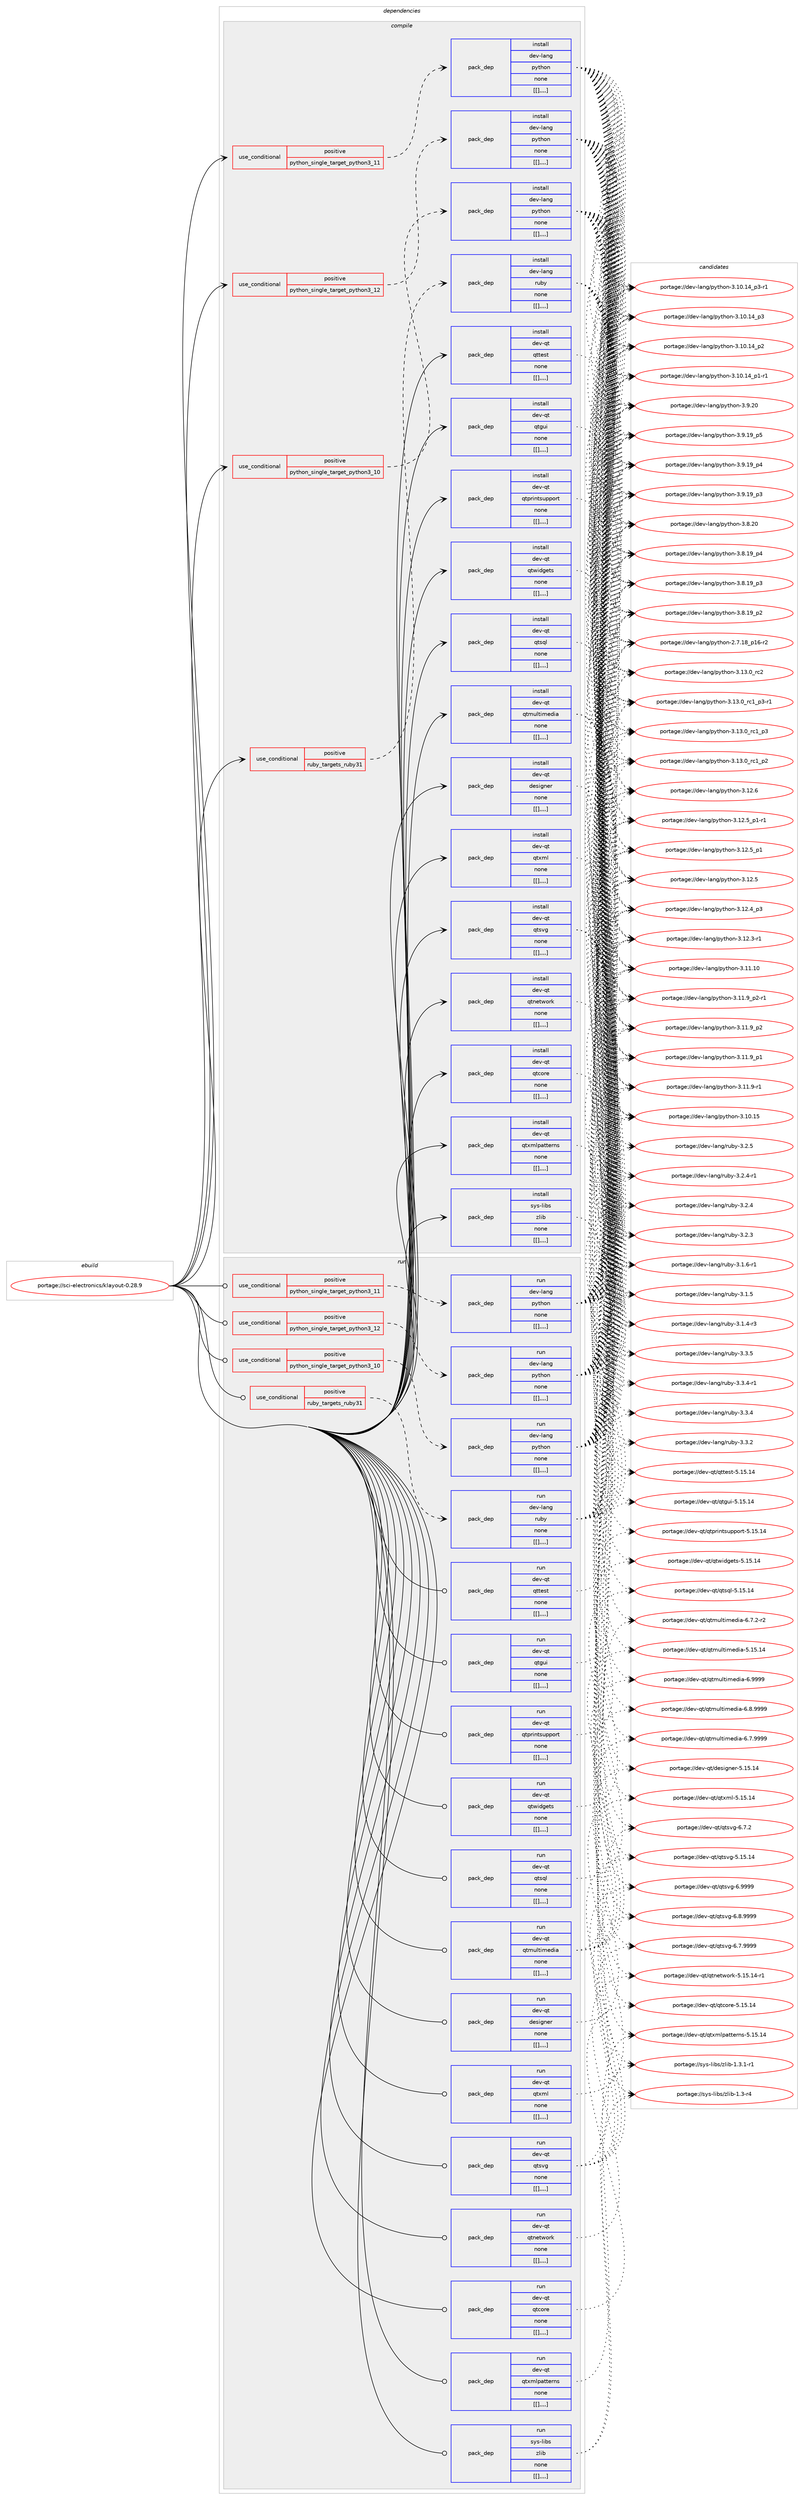 digraph prolog {

# *************
# Graph options
# *************

newrank=true;
concentrate=true;
compound=true;
graph [rankdir=LR,fontname=Helvetica,fontsize=10,ranksep=1.5];#, ranksep=2.5, nodesep=0.2];
edge  [arrowhead=vee];
node  [fontname=Helvetica,fontsize=10];

# **********
# The ebuild
# **********

subgraph cluster_leftcol {
color=gray;
label=<<i>ebuild</i>>;
id [label="portage://sci-electronics/klayout-0.28.9", color=red, width=4, href="../sci-electronics/klayout-0.28.9.svg"];
}

# ****************
# The dependencies
# ****************

subgraph cluster_midcol {
color=gray;
label=<<i>dependencies</i>>;
subgraph cluster_compile {
fillcolor="#eeeeee";
style=filled;
label=<<i>compile</i>>;
subgraph cond108406 {
dependency411492 [label=<<TABLE BORDER="0" CELLBORDER="1" CELLSPACING="0" CELLPADDING="4"><TR><TD ROWSPAN="3" CELLPADDING="10">use_conditional</TD></TR><TR><TD>positive</TD></TR><TR><TD>python_single_target_python3_10</TD></TR></TABLE>>, shape=none, color=red];
subgraph pack300111 {
dependency411493 [label=<<TABLE BORDER="0" CELLBORDER="1" CELLSPACING="0" CELLPADDING="4" WIDTH="220"><TR><TD ROWSPAN="6" CELLPADDING="30">pack_dep</TD></TR><TR><TD WIDTH="110">install</TD></TR><TR><TD>dev-lang</TD></TR><TR><TD>python</TD></TR><TR><TD>none</TD></TR><TR><TD>[[],,,,]</TD></TR></TABLE>>, shape=none, color=blue];
}
dependency411492:e -> dependency411493:w [weight=20,style="dashed",arrowhead="vee"];
}
id:e -> dependency411492:w [weight=20,style="solid",arrowhead="vee"];
subgraph cond108407 {
dependency411494 [label=<<TABLE BORDER="0" CELLBORDER="1" CELLSPACING="0" CELLPADDING="4"><TR><TD ROWSPAN="3" CELLPADDING="10">use_conditional</TD></TR><TR><TD>positive</TD></TR><TR><TD>python_single_target_python3_11</TD></TR></TABLE>>, shape=none, color=red];
subgraph pack300112 {
dependency411495 [label=<<TABLE BORDER="0" CELLBORDER="1" CELLSPACING="0" CELLPADDING="4" WIDTH="220"><TR><TD ROWSPAN="6" CELLPADDING="30">pack_dep</TD></TR><TR><TD WIDTH="110">install</TD></TR><TR><TD>dev-lang</TD></TR><TR><TD>python</TD></TR><TR><TD>none</TD></TR><TR><TD>[[],,,,]</TD></TR></TABLE>>, shape=none, color=blue];
}
dependency411494:e -> dependency411495:w [weight=20,style="dashed",arrowhead="vee"];
}
id:e -> dependency411494:w [weight=20,style="solid",arrowhead="vee"];
subgraph cond108408 {
dependency411496 [label=<<TABLE BORDER="0" CELLBORDER="1" CELLSPACING="0" CELLPADDING="4"><TR><TD ROWSPAN="3" CELLPADDING="10">use_conditional</TD></TR><TR><TD>positive</TD></TR><TR><TD>python_single_target_python3_12</TD></TR></TABLE>>, shape=none, color=red];
subgraph pack300113 {
dependency411497 [label=<<TABLE BORDER="0" CELLBORDER="1" CELLSPACING="0" CELLPADDING="4" WIDTH="220"><TR><TD ROWSPAN="6" CELLPADDING="30">pack_dep</TD></TR><TR><TD WIDTH="110">install</TD></TR><TR><TD>dev-lang</TD></TR><TR><TD>python</TD></TR><TR><TD>none</TD></TR><TR><TD>[[],,,,]</TD></TR></TABLE>>, shape=none, color=blue];
}
dependency411496:e -> dependency411497:w [weight=20,style="dashed",arrowhead="vee"];
}
id:e -> dependency411496:w [weight=20,style="solid",arrowhead="vee"];
subgraph cond108409 {
dependency411498 [label=<<TABLE BORDER="0" CELLBORDER="1" CELLSPACING="0" CELLPADDING="4"><TR><TD ROWSPAN="3" CELLPADDING="10">use_conditional</TD></TR><TR><TD>positive</TD></TR><TR><TD>ruby_targets_ruby31</TD></TR></TABLE>>, shape=none, color=red];
subgraph pack300114 {
dependency411499 [label=<<TABLE BORDER="0" CELLBORDER="1" CELLSPACING="0" CELLPADDING="4" WIDTH="220"><TR><TD ROWSPAN="6" CELLPADDING="30">pack_dep</TD></TR><TR><TD WIDTH="110">install</TD></TR><TR><TD>dev-lang</TD></TR><TR><TD>ruby</TD></TR><TR><TD>none</TD></TR><TR><TD>[[],,,,]</TD></TR></TABLE>>, shape=none, color=blue];
}
dependency411498:e -> dependency411499:w [weight=20,style="dashed",arrowhead="vee"];
}
id:e -> dependency411498:w [weight=20,style="solid",arrowhead="vee"];
subgraph pack300115 {
dependency411500 [label=<<TABLE BORDER="0" CELLBORDER="1" CELLSPACING="0" CELLPADDING="4" WIDTH="220"><TR><TD ROWSPAN="6" CELLPADDING="30">pack_dep</TD></TR><TR><TD WIDTH="110">install</TD></TR><TR><TD>dev-qt</TD></TR><TR><TD>designer</TD></TR><TR><TD>none</TD></TR><TR><TD>[[],,,,]</TD></TR></TABLE>>, shape=none, color=blue];
}
id:e -> dependency411500:w [weight=20,style="solid",arrowhead="vee"];
subgraph pack300116 {
dependency411501 [label=<<TABLE BORDER="0" CELLBORDER="1" CELLSPACING="0" CELLPADDING="4" WIDTH="220"><TR><TD ROWSPAN="6" CELLPADDING="30">pack_dep</TD></TR><TR><TD WIDTH="110">install</TD></TR><TR><TD>dev-qt</TD></TR><TR><TD>qtcore</TD></TR><TR><TD>none</TD></TR><TR><TD>[[],,,,]</TD></TR></TABLE>>, shape=none, color=blue];
}
id:e -> dependency411501:w [weight=20,style="solid",arrowhead="vee"];
subgraph pack300117 {
dependency411502 [label=<<TABLE BORDER="0" CELLBORDER="1" CELLSPACING="0" CELLPADDING="4" WIDTH="220"><TR><TD ROWSPAN="6" CELLPADDING="30">pack_dep</TD></TR><TR><TD WIDTH="110">install</TD></TR><TR><TD>dev-qt</TD></TR><TR><TD>qtgui</TD></TR><TR><TD>none</TD></TR><TR><TD>[[],,,,]</TD></TR></TABLE>>, shape=none, color=blue];
}
id:e -> dependency411502:w [weight=20,style="solid",arrowhead="vee"];
subgraph pack300118 {
dependency411503 [label=<<TABLE BORDER="0" CELLBORDER="1" CELLSPACING="0" CELLPADDING="4" WIDTH="220"><TR><TD ROWSPAN="6" CELLPADDING="30">pack_dep</TD></TR><TR><TD WIDTH="110">install</TD></TR><TR><TD>dev-qt</TD></TR><TR><TD>qtmultimedia</TD></TR><TR><TD>none</TD></TR><TR><TD>[[],,,,]</TD></TR></TABLE>>, shape=none, color=blue];
}
id:e -> dependency411503:w [weight=20,style="solid",arrowhead="vee"];
subgraph pack300119 {
dependency411504 [label=<<TABLE BORDER="0" CELLBORDER="1" CELLSPACING="0" CELLPADDING="4" WIDTH="220"><TR><TD ROWSPAN="6" CELLPADDING="30">pack_dep</TD></TR><TR><TD WIDTH="110">install</TD></TR><TR><TD>dev-qt</TD></TR><TR><TD>qtnetwork</TD></TR><TR><TD>none</TD></TR><TR><TD>[[],,,,]</TD></TR></TABLE>>, shape=none, color=blue];
}
id:e -> dependency411504:w [weight=20,style="solid",arrowhead="vee"];
subgraph pack300120 {
dependency411505 [label=<<TABLE BORDER="0" CELLBORDER="1" CELLSPACING="0" CELLPADDING="4" WIDTH="220"><TR><TD ROWSPAN="6" CELLPADDING="30">pack_dep</TD></TR><TR><TD WIDTH="110">install</TD></TR><TR><TD>dev-qt</TD></TR><TR><TD>qtprintsupport</TD></TR><TR><TD>none</TD></TR><TR><TD>[[],,,,]</TD></TR></TABLE>>, shape=none, color=blue];
}
id:e -> dependency411505:w [weight=20,style="solid",arrowhead="vee"];
subgraph pack300121 {
dependency411506 [label=<<TABLE BORDER="0" CELLBORDER="1" CELLSPACING="0" CELLPADDING="4" WIDTH="220"><TR><TD ROWSPAN="6" CELLPADDING="30">pack_dep</TD></TR><TR><TD WIDTH="110">install</TD></TR><TR><TD>dev-qt</TD></TR><TR><TD>qtsql</TD></TR><TR><TD>none</TD></TR><TR><TD>[[],,,,]</TD></TR></TABLE>>, shape=none, color=blue];
}
id:e -> dependency411506:w [weight=20,style="solid",arrowhead="vee"];
subgraph pack300122 {
dependency411507 [label=<<TABLE BORDER="0" CELLBORDER="1" CELLSPACING="0" CELLPADDING="4" WIDTH="220"><TR><TD ROWSPAN="6" CELLPADDING="30">pack_dep</TD></TR><TR><TD WIDTH="110">install</TD></TR><TR><TD>dev-qt</TD></TR><TR><TD>qtsvg</TD></TR><TR><TD>none</TD></TR><TR><TD>[[],,,,]</TD></TR></TABLE>>, shape=none, color=blue];
}
id:e -> dependency411507:w [weight=20,style="solid",arrowhead="vee"];
subgraph pack300123 {
dependency411508 [label=<<TABLE BORDER="0" CELLBORDER="1" CELLSPACING="0" CELLPADDING="4" WIDTH="220"><TR><TD ROWSPAN="6" CELLPADDING="30">pack_dep</TD></TR><TR><TD WIDTH="110">install</TD></TR><TR><TD>dev-qt</TD></TR><TR><TD>qttest</TD></TR><TR><TD>none</TD></TR><TR><TD>[[],,,,]</TD></TR></TABLE>>, shape=none, color=blue];
}
id:e -> dependency411508:w [weight=20,style="solid",arrowhead="vee"];
subgraph pack300124 {
dependency411509 [label=<<TABLE BORDER="0" CELLBORDER="1" CELLSPACING="0" CELLPADDING="4" WIDTH="220"><TR><TD ROWSPAN="6" CELLPADDING="30">pack_dep</TD></TR><TR><TD WIDTH="110">install</TD></TR><TR><TD>dev-qt</TD></TR><TR><TD>qtwidgets</TD></TR><TR><TD>none</TD></TR><TR><TD>[[],,,,]</TD></TR></TABLE>>, shape=none, color=blue];
}
id:e -> dependency411509:w [weight=20,style="solid",arrowhead="vee"];
subgraph pack300125 {
dependency411510 [label=<<TABLE BORDER="0" CELLBORDER="1" CELLSPACING="0" CELLPADDING="4" WIDTH="220"><TR><TD ROWSPAN="6" CELLPADDING="30">pack_dep</TD></TR><TR><TD WIDTH="110">install</TD></TR><TR><TD>dev-qt</TD></TR><TR><TD>qtxml</TD></TR><TR><TD>none</TD></TR><TR><TD>[[],,,,]</TD></TR></TABLE>>, shape=none, color=blue];
}
id:e -> dependency411510:w [weight=20,style="solid",arrowhead="vee"];
subgraph pack300126 {
dependency411511 [label=<<TABLE BORDER="0" CELLBORDER="1" CELLSPACING="0" CELLPADDING="4" WIDTH="220"><TR><TD ROWSPAN="6" CELLPADDING="30">pack_dep</TD></TR><TR><TD WIDTH="110">install</TD></TR><TR><TD>dev-qt</TD></TR><TR><TD>qtxmlpatterns</TD></TR><TR><TD>none</TD></TR><TR><TD>[[],,,,]</TD></TR></TABLE>>, shape=none, color=blue];
}
id:e -> dependency411511:w [weight=20,style="solid",arrowhead="vee"];
subgraph pack300127 {
dependency411512 [label=<<TABLE BORDER="0" CELLBORDER="1" CELLSPACING="0" CELLPADDING="4" WIDTH="220"><TR><TD ROWSPAN="6" CELLPADDING="30">pack_dep</TD></TR><TR><TD WIDTH="110">install</TD></TR><TR><TD>sys-libs</TD></TR><TR><TD>zlib</TD></TR><TR><TD>none</TD></TR><TR><TD>[[],,,,]</TD></TR></TABLE>>, shape=none, color=blue];
}
id:e -> dependency411512:w [weight=20,style="solid",arrowhead="vee"];
}
subgraph cluster_compileandrun {
fillcolor="#eeeeee";
style=filled;
label=<<i>compile and run</i>>;
}
subgraph cluster_run {
fillcolor="#eeeeee";
style=filled;
label=<<i>run</i>>;
subgraph cond108410 {
dependency411513 [label=<<TABLE BORDER="0" CELLBORDER="1" CELLSPACING="0" CELLPADDING="4"><TR><TD ROWSPAN="3" CELLPADDING="10">use_conditional</TD></TR><TR><TD>positive</TD></TR><TR><TD>python_single_target_python3_10</TD></TR></TABLE>>, shape=none, color=red];
subgraph pack300128 {
dependency411514 [label=<<TABLE BORDER="0" CELLBORDER="1" CELLSPACING="0" CELLPADDING="4" WIDTH="220"><TR><TD ROWSPAN="6" CELLPADDING="30">pack_dep</TD></TR><TR><TD WIDTH="110">run</TD></TR><TR><TD>dev-lang</TD></TR><TR><TD>python</TD></TR><TR><TD>none</TD></TR><TR><TD>[[],,,,]</TD></TR></TABLE>>, shape=none, color=blue];
}
dependency411513:e -> dependency411514:w [weight=20,style="dashed",arrowhead="vee"];
}
id:e -> dependency411513:w [weight=20,style="solid",arrowhead="odot"];
subgraph cond108411 {
dependency411515 [label=<<TABLE BORDER="0" CELLBORDER="1" CELLSPACING="0" CELLPADDING="4"><TR><TD ROWSPAN="3" CELLPADDING="10">use_conditional</TD></TR><TR><TD>positive</TD></TR><TR><TD>python_single_target_python3_11</TD></TR></TABLE>>, shape=none, color=red];
subgraph pack300129 {
dependency411516 [label=<<TABLE BORDER="0" CELLBORDER="1" CELLSPACING="0" CELLPADDING="4" WIDTH="220"><TR><TD ROWSPAN="6" CELLPADDING="30">pack_dep</TD></TR><TR><TD WIDTH="110">run</TD></TR><TR><TD>dev-lang</TD></TR><TR><TD>python</TD></TR><TR><TD>none</TD></TR><TR><TD>[[],,,,]</TD></TR></TABLE>>, shape=none, color=blue];
}
dependency411515:e -> dependency411516:w [weight=20,style="dashed",arrowhead="vee"];
}
id:e -> dependency411515:w [weight=20,style="solid",arrowhead="odot"];
subgraph cond108412 {
dependency411517 [label=<<TABLE BORDER="0" CELLBORDER="1" CELLSPACING="0" CELLPADDING="4"><TR><TD ROWSPAN="3" CELLPADDING="10">use_conditional</TD></TR><TR><TD>positive</TD></TR><TR><TD>python_single_target_python3_12</TD></TR></TABLE>>, shape=none, color=red];
subgraph pack300130 {
dependency411518 [label=<<TABLE BORDER="0" CELLBORDER="1" CELLSPACING="0" CELLPADDING="4" WIDTH="220"><TR><TD ROWSPAN="6" CELLPADDING="30">pack_dep</TD></TR><TR><TD WIDTH="110">run</TD></TR><TR><TD>dev-lang</TD></TR><TR><TD>python</TD></TR><TR><TD>none</TD></TR><TR><TD>[[],,,,]</TD></TR></TABLE>>, shape=none, color=blue];
}
dependency411517:e -> dependency411518:w [weight=20,style="dashed",arrowhead="vee"];
}
id:e -> dependency411517:w [weight=20,style="solid",arrowhead="odot"];
subgraph cond108413 {
dependency411519 [label=<<TABLE BORDER="0" CELLBORDER="1" CELLSPACING="0" CELLPADDING="4"><TR><TD ROWSPAN="3" CELLPADDING="10">use_conditional</TD></TR><TR><TD>positive</TD></TR><TR><TD>ruby_targets_ruby31</TD></TR></TABLE>>, shape=none, color=red];
subgraph pack300131 {
dependency411520 [label=<<TABLE BORDER="0" CELLBORDER="1" CELLSPACING="0" CELLPADDING="4" WIDTH="220"><TR><TD ROWSPAN="6" CELLPADDING="30">pack_dep</TD></TR><TR><TD WIDTH="110">run</TD></TR><TR><TD>dev-lang</TD></TR><TR><TD>ruby</TD></TR><TR><TD>none</TD></TR><TR><TD>[[],,,,]</TD></TR></TABLE>>, shape=none, color=blue];
}
dependency411519:e -> dependency411520:w [weight=20,style="dashed",arrowhead="vee"];
}
id:e -> dependency411519:w [weight=20,style="solid",arrowhead="odot"];
subgraph pack300132 {
dependency411521 [label=<<TABLE BORDER="0" CELLBORDER="1" CELLSPACING="0" CELLPADDING="4" WIDTH="220"><TR><TD ROWSPAN="6" CELLPADDING="30">pack_dep</TD></TR><TR><TD WIDTH="110">run</TD></TR><TR><TD>dev-qt</TD></TR><TR><TD>designer</TD></TR><TR><TD>none</TD></TR><TR><TD>[[],,,,]</TD></TR></TABLE>>, shape=none, color=blue];
}
id:e -> dependency411521:w [weight=20,style="solid",arrowhead="odot"];
subgraph pack300133 {
dependency411522 [label=<<TABLE BORDER="0" CELLBORDER="1" CELLSPACING="0" CELLPADDING="4" WIDTH="220"><TR><TD ROWSPAN="6" CELLPADDING="30">pack_dep</TD></TR><TR><TD WIDTH="110">run</TD></TR><TR><TD>dev-qt</TD></TR><TR><TD>qtcore</TD></TR><TR><TD>none</TD></TR><TR><TD>[[],,,,]</TD></TR></TABLE>>, shape=none, color=blue];
}
id:e -> dependency411522:w [weight=20,style="solid",arrowhead="odot"];
subgraph pack300134 {
dependency411523 [label=<<TABLE BORDER="0" CELLBORDER="1" CELLSPACING="0" CELLPADDING="4" WIDTH="220"><TR><TD ROWSPAN="6" CELLPADDING="30">pack_dep</TD></TR><TR><TD WIDTH="110">run</TD></TR><TR><TD>dev-qt</TD></TR><TR><TD>qtgui</TD></TR><TR><TD>none</TD></TR><TR><TD>[[],,,,]</TD></TR></TABLE>>, shape=none, color=blue];
}
id:e -> dependency411523:w [weight=20,style="solid",arrowhead="odot"];
subgraph pack300135 {
dependency411524 [label=<<TABLE BORDER="0" CELLBORDER="1" CELLSPACING="0" CELLPADDING="4" WIDTH="220"><TR><TD ROWSPAN="6" CELLPADDING="30">pack_dep</TD></TR><TR><TD WIDTH="110">run</TD></TR><TR><TD>dev-qt</TD></TR><TR><TD>qtmultimedia</TD></TR><TR><TD>none</TD></TR><TR><TD>[[],,,,]</TD></TR></TABLE>>, shape=none, color=blue];
}
id:e -> dependency411524:w [weight=20,style="solid",arrowhead="odot"];
subgraph pack300136 {
dependency411525 [label=<<TABLE BORDER="0" CELLBORDER="1" CELLSPACING="0" CELLPADDING="4" WIDTH="220"><TR><TD ROWSPAN="6" CELLPADDING="30">pack_dep</TD></TR><TR><TD WIDTH="110">run</TD></TR><TR><TD>dev-qt</TD></TR><TR><TD>qtnetwork</TD></TR><TR><TD>none</TD></TR><TR><TD>[[],,,,]</TD></TR></TABLE>>, shape=none, color=blue];
}
id:e -> dependency411525:w [weight=20,style="solid",arrowhead="odot"];
subgraph pack300137 {
dependency411526 [label=<<TABLE BORDER="0" CELLBORDER="1" CELLSPACING="0" CELLPADDING="4" WIDTH="220"><TR><TD ROWSPAN="6" CELLPADDING="30">pack_dep</TD></TR><TR><TD WIDTH="110">run</TD></TR><TR><TD>dev-qt</TD></TR><TR><TD>qtprintsupport</TD></TR><TR><TD>none</TD></TR><TR><TD>[[],,,,]</TD></TR></TABLE>>, shape=none, color=blue];
}
id:e -> dependency411526:w [weight=20,style="solid",arrowhead="odot"];
subgraph pack300138 {
dependency411527 [label=<<TABLE BORDER="0" CELLBORDER="1" CELLSPACING="0" CELLPADDING="4" WIDTH="220"><TR><TD ROWSPAN="6" CELLPADDING="30">pack_dep</TD></TR><TR><TD WIDTH="110">run</TD></TR><TR><TD>dev-qt</TD></TR><TR><TD>qtsql</TD></TR><TR><TD>none</TD></TR><TR><TD>[[],,,,]</TD></TR></TABLE>>, shape=none, color=blue];
}
id:e -> dependency411527:w [weight=20,style="solid",arrowhead="odot"];
subgraph pack300139 {
dependency411528 [label=<<TABLE BORDER="0" CELLBORDER="1" CELLSPACING="0" CELLPADDING="4" WIDTH="220"><TR><TD ROWSPAN="6" CELLPADDING="30">pack_dep</TD></TR><TR><TD WIDTH="110">run</TD></TR><TR><TD>dev-qt</TD></TR><TR><TD>qtsvg</TD></TR><TR><TD>none</TD></TR><TR><TD>[[],,,,]</TD></TR></TABLE>>, shape=none, color=blue];
}
id:e -> dependency411528:w [weight=20,style="solid",arrowhead="odot"];
subgraph pack300140 {
dependency411529 [label=<<TABLE BORDER="0" CELLBORDER="1" CELLSPACING="0" CELLPADDING="4" WIDTH="220"><TR><TD ROWSPAN="6" CELLPADDING="30">pack_dep</TD></TR><TR><TD WIDTH="110">run</TD></TR><TR><TD>dev-qt</TD></TR><TR><TD>qttest</TD></TR><TR><TD>none</TD></TR><TR><TD>[[],,,,]</TD></TR></TABLE>>, shape=none, color=blue];
}
id:e -> dependency411529:w [weight=20,style="solid",arrowhead="odot"];
subgraph pack300141 {
dependency411530 [label=<<TABLE BORDER="0" CELLBORDER="1" CELLSPACING="0" CELLPADDING="4" WIDTH="220"><TR><TD ROWSPAN="6" CELLPADDING="30">pack_dep</TD></TR><TR><TD WIDTH="110">run</TD></TR><TR><TD>dev-qt</TD></TR><TR><TD>qtwidgets</TD></TR><TR><TD>none</TD></TR><TR><TD>[[],,,,]</TD></TR></TABLE>>, shape=none, color=blue];
}
id:e -> dependency411530:w [weight=20,style="solid",arrowhead="odot"];
subgraph pack300142 {
dependency411531 [label=<<TABLE BORDER="0" CELLBORDER="1" CELLSPACING="0" CELLPADDING="4" WIDTH="220"><TR><TD ROWSPAN="6" CELLPADDING="30">pack_dep</TD></TR><TR><TD WIDTH="110">run</TD></TR><TR><TD>dev-qt</TD></TR><TR><TD>qtxml</TD></TR><TR><TD>none</TD></TR><TR><TD>[[],,,,]</TD></TR></TABLE>>, shape=none, color=blue];
}
id:e -> dependency411531:w [weight=20,style="solid",arrowhead="odot"];
subgraph pack300143 {
dependency411532 [label=<<TABLE BORDER="0" CELLBORDER="1" CELLSPACING="0" CELLPADDING="4" WIDTH="220"><TR><TD ROWSPAN="6" CELLPADDING="30">pack_dep</TD></TR><TR><TD WIDTH="110">run</TD></TR><TR><TD>dev-qt</TD></TR><TR><TD>qtxmlpatterns</TD></TR><TR><TD>none</TD></TR><TR><TD>[[],,,,]</TD></TR></TABLE>>, shape=none, color=blue];
}
id:e -> dependency411532:w [weight=20,style="solid",arrowhead="odot"];
subgraph pack300144 {
dependency411533 [label=<<TABLE BORDER="0" CELLBORDER="1" CELLSPACING="0" CELLPADDING="4" WIDTH="220"><TR><TD ROWSPAN="6" CELLPADDING="30">pack_dep</TD></TR><TR><TD WIDTH="110">run</TD></TR><TR><TD>sys-libs</TD></TR><TR><TD>zlib</TD></TR><TR><TD>none</TD></TR><TR><TD>[[],,,,]</TD></TR></TABLE>>, shape=none, color=blue];
}
id:e -> dependency411533:w [weight=20,style="solid",arrowhead="odot"];
}
}

# **************
# The candidates
# **************

subgraph cluster_choices {
rank=same;
color=gray;
label=<<i>candidates</i>>;

subgraph choice300111 {
color=black;
nodesep=1;
choice10010111845108971101034711212111610411111045514649514648951149950 [label="portage://dev-lang/python-3.13.0_rc2", color=red, width=4,href="../dev-lang/python-3.13.0_rc2.svg"];
choice1001011184510897110103471121211161041111104551464951464895114994995112514511449 [label="portage://dev-lang/python-3.13.0_rc1_p3-r1", color=red, width=4,href="../dev-lang/python-3.13.0_rc1_p3-r1.svg"];
choice100101118451089711010347112121116104111110455146495146489511499499511251 [label="portage://dev-lang/python-3.13.0_rc1_p3", color=red, width=4,href="../dev-lang/python-3.13.0_rc1_p3.svg"];
choice100101118451089711010347112121116104111110455146495146489511499499511250 [label="portage://dev-lang/python-3.13.0_rc1_p2", color=red, width=4,href="../dev-lang/python-3.13.0_rc1_p2.svg"];
choice10010111845108971101034711212111610411111045514649504654 [label="portage://dev-lang/python-3.12.6", color=red, width=4,href="../dev-lang/python-3.12.6.svg"];
choice1001011184510897110103471121211161041111104551464950465395112494511449 [label="portage://dev-lang/python-3.12.5_p1-r1", color=red, width=4,href="../dev-lang/python-3.12.5_p1-r1.svg"];
choice100101118451089711010347112121116104111110455146495046539511249 [label="portage://dev-lang/python-3.12.5_p1", color=red, width=4,href="../dev-lang/python-3.12.5_p1.svg"];
choice10010111845108971101034711212111610411111045514649504653 [label="portage://dev-lang/python-3.12.5", color=red, width=4,href="../dev-lang/python-3.12.5.svg"];
choice100101118451089711010347112121116104111110455146495046529511251 [label="portage://dev-lang/python-3.12.4_p3", color=red, width=4,href="../dev-lang/python-3.12.4_p3.svg"];
choice100101118451089711010347112121116104111110455146495046514511449 [label="portage://dev-lang/python-3.12.3-r1", color=red, width=4,href="../dev-lang/python-3.12.3-r1.svg"];
choice1001011184510897110103471121211161041111104551464949464948 [label="portage://dev-lang/python-3.11.10", color=red, width=4,href="../dev-lang/python-3.11.10.svg"];
choice1001011184510897110103471121211161041111104551464949465795112504511449 [label="portage://dev-lang/python-3.11.9_p2-r1", color=red, width=4,href="../dev-lang/python-3.11.9_p2-r1.svg"];
choice100101118451089711010347112121116104111110455146494946579511250 [label="portage://dev-lang/python-3.11.9_p2", color=red, width=4,href="../dev-lang/python-3.11.9_p2.svg"];
choice100101118451089711010347112121116104111110455146494946579511249 [label="portage://dev-lang/python-3.11.9_p1", color=red, width=4,href="../dev-lang/python-3.11.9_p1.svg"];
choice100101118451089711010347112121116104111110455146494946574511449 [label="portage://dev-lang/python-3.11.9-r1", color=red, width=4,href="../dev-lang/python-3.11.9-r1.svg"];
choice1001011184510897110103471121211161041111104551464948464953 [label="portage://dev-lang/python-3.10.15", color=red, width=4,href="../dev-lang/python-3.10.15.svg"];
choice100101118451089711010347112121116104111110455146494846495295112514511449 [label="portage://dev-lang/python-3.10.14_p3-r1", color=red, width=4,href="../dev-lang/python-3.10.14_p3-r1.svg"];
choice10010111845108971101034711212111610411111045514649484649529511251 [label="portage://dev-lang/python-3.10.14_p3", color=red, width=4,href="../dev-lang/python-3.10.14_p3.svg"];
choice10010111845108971101034711212111610411111045514649484649529511250 [label="portage://dev-lang/python-3.10.14_p2", color=red, width=4,href="../dev-lang/python-3.10.14_p2.svg"];
choice100101118451089711010347112121116104111110455146494846495295112494511449 [label="portage://dev-lang/python-3.10.14_p1-r1", color=red, width=4,href="../dev-lang/python-3.10.14_p1-r1.svg"];
choice10010111845108971101034711212111610411111045514657465048 [label="portage://dev-lang/python-3.9.20", color=red, width=4,href="../dev-lang/python-3.9.20.svg"];
choice100101118451089711010347112121116104111110455146574649579511253 [label="portage://dev-lang/python-3.9.19_p5", color=red, width=4,href="../dev-lang/python-3.9.19_p5.svg"];
choice100101118451089711010347112121116104111110455146574649579511252 [label="portage://dev-lang/python-3.9.19_p4", color=red, width=4,href="../dev-lang/python-3.9.19_p4.svg"];
choice100101118451089711010347112121116104111110455146574649579511251 [label="portage://dev-lang/python-3.9.19_p3", color=red, width=4,href="../dev-lang/python-3.9.19_p3.svg"];
choice10010111845108971101034711212111610411111045514656465048 [label="portage://dev-lang/python-3.8.20", color=red, width=4,href="../dev-lang/python-3.8.20.svg"];
choice100101118451089711010347112121116104111110455146564649579511252 [label="portage://dev-lang/python-3.8.19_p4", color=red, width=4,href="../dev-lang/python-3.8.19_p4.svg"];
choice100101118451089711010347112121116104111110455146564649579511251 [label="portage://dev-lang/python-3.8.19_p3", color=red, width=4,href="../dev-lang/python-3.8.19_p3.svg"];
choice100101118451089711010347112121116104111110455146564649579511250 [label="portage://dev-lang/python-3.8.19_p2", color=red, width=4,href="../dev-lang/python-3.8.19_p2.svg"];
choice100101118451089711010347112121116104111110455046554649569511249544511450 [label="portage://dev-lang/python-2.7.18_p16-r2", color=red, width=4,href="../dev-lang/python-2.7.18_p16-r2.svg"];
dependency411493:e -> choice10010111845108971101034711212111610411111045514649514648951149950:w [style=dotted,weight="100"];
dependency411493:e -> choice1001011184510897110103471121211161041111104551464951464895114994995112514511449:w [style=dotted,weight="100"];
dependency411493:e -> choice100101118451089711010347112121116104111110455146495146489511499499511251:w [style=dotted,weight="100"];
dependency411493:e -> choice100101118451089711010347112121116104111110455146495146489511499499511250:w [style=dotted,weight="100"];
dependency411493:e -> choice10010111845108971101034711212111610411111045514649504654:w [style=dotted,weight="100"];
dependency411493:e -> choice1001011184510897110103471121211161041111104551464950465395112494511449:w [style=dotted,weight="100"];
dependency411493:e -> choice100101118451089711010347112121116104111110455146495046539511249:w [style=dotted,weight="100"];
dependency411493:e -> choice10010111845108971101034711212111610411111045514649504653:w [style=dotted,weight="100"];
dependency411493:e -> choice100101118451089711010347112121116104111110455146495046529511251:w [style=dotted,weight="100"];
dependency411493:e -> choice100101118451089711010347112121116104111110455146495046514511449:w [style=dotted,weight="100"];
dependency411493:e -> choice1001011184510897110103471121211161041111104551464949464948:w [style=dotted,weight="100"];
dependency411493:e -> choice1001011184510897110103471121211161041111104551464949465795112504511449:w [style=dotted,weight="100"];
dependency411493:e -> choice100101118451089711010347112121116104111110455146494946579511250:w [style=dotted,weight="100"];
dependency411493:e -> choice100101118451089711010347112121116104111110455146494946579511249:w [style=dotted,weight="100"];
dependency411493:e -> choice100101118451089711010347112121116104111110455146494946574511449:w [style=dotted,weight="100"];
dependency411493:e -> choice1001011184510897110103471121211161041111104551464948464953:w [style=dotted,weight="100"];
dependency411493:e -> choice100101118451089711010347112121116104111110455146494846495295112514511449:w [style=dotted,weight="100"];
dependency411493:e -> choice10010111845108971101034711212111610411111045514649484649529511251:w [style=dotted,weight="100"];
dependency411493:e -> choice10010111845108971101034711212111610411111045514649484649529511250:w [style=dotted,weight="100"];
dependency411493:e -> choice100101118451089711010347112121116104111110455146494846495295112494511449:w [style=dotted,weight="100"];
dependency411493:e -> choice10010111845108971101034711212111610411111045514657465048:w [style=dotted,weight="100"];
dependency411493:e -> choice100101118451089711010347112121116104111110455146574649579511253:w [style=dotted,weight="100"];
dependency411493:e -> choice100101118451089711010347112121116104111110455146574649579511252:w [style=dotted,weight="100"];
dependency411493:e -> choice100101118451089711010347112121116104111110455146574649579511251:w [style=dotted,weight="100"];
dependency411493:e -> choice10010111845108971101034711212111610411111045514656465048:w [style=dotted,weight="100"];
dependency411493:e -> choice100101118451089711010347112121116104111110455146564649579511252:w [style=dotted,weight="100"];
dependency411493:e -> choice100101118451089711010347112121116104111110455146564649579511251:w [style=dotted,weight="100"];
dependency411493:e -> choice100101118451089711010347112121116104111110455146564649579511250:w [style=dotted,weight="100"];
dependency411493:e -> choice100101118451089711010347112121116104111110455046554649569511249544511450:w [style=dotted,weight="100"];
}
subgraph choice300112 {
color=black;
nodesep=1;
choice10010111845108971101034711212111610411111045514649514648951149950 [label="portage://dev-lang/python-3.13.0_rc2", color=red, width=4,href="../dev-lang/python-3.13.0_rc2.svg"];
choice1001011184510897110103471121211161041111104551464951464895114994995112514511449 [label="portage://dev-lang/python-3.13.0_rc1_p3-r1", color=red, width=4,href="../dev-lang/python-3.13.0_rc1_p3-r1.svg"];
choice100101118451089711010347112121116104111110455146495146489511499499511251 [label="portage://dev-lang/python-3.13.0_rc1_p3", color=red, width=4,href="../dev-lang/python-3.13.0_rc1_p3.svg"];
choice100101118451089711010347112121116104111110455146495146489511499499511250 [label="portage://dev-lang/python-3.13.0_rc1_p2", color=red, width=4,href="../dev-lang/python-3.13.0_rc1_p2.svg"];
choice10010111845108971101034711212111610411111045514649504654 [label="portage://dev-lang/python-3.12.6", color=red, width=4,href="../dev-lang/python-3.12.6.svg"];
choice1001011184510897110103471121211161041111104551464950465395112494511449 [label="portage://dev-lang/python-3.12.5_p1-r1", color=red, width=4,href="../dev-lang/python-3.12.5_p1-r1.svg"];
choice100101118451089711010347112121116104111110455146495046539511249 [label="portage://dev-lang/python-3.12.5_p1", color=red, width=4,href="../dev-lang/python-3.12.5_p1.svg"];
choice10010111845108971101034711212111610411111045514649504653 [label="portage://dev-lang/python-3.12.5", color=red, width=4,href="../dev-lang/python-3.12.5.svg"];
choice100101118451089711010347112121116104111110455146495046529511251 [label="portage://dev-lang/python-3.12.4_p3", color=red, width=4,href="../dev-lang/python-3.12.4_p3.svg"];
choice100101118451089711010347112121116104111110455146495046514511449 [label="portage://dev-lang/python-3.12.3-r1", color=red, width=4,href="../dev-lang/python-3.12.3-r1.svg"];
choice1001011184510897110103471121211161041111104551464949464948 [label="portage://dev-lang/python-3.11.10", color=red, width=4,href="../dev-lang/python-3.11.10.svg"];
choice1001011184510897110103471121211161041111104551464949465795112504511449 [label="portage://dev-lang/python-3.11.9_p2-r1", color=red, width=4,href="../dev-lang/python-3.11.9_p2-r1.svg"];
choice100101118451089711010347112121116104111110455146494946579511250 [label="portage://dev-lang/python-3.11.9_p2", color=red, width=4,href="../dev-lang/python-3.11.9_p2.svg"];
choice100101118451089711010347112121116104111110455146494946579511249 [label="portage://dev-lang/python-3.11.9_p1", color=red, width=4,href="../dev-lang/python-3.11.9_p1.svg"];
choice100101118451089711010347112121116104111110455146494946574511449 [label="portage://dev-lang/python-3.11.9-r1", color=red, width=4,href="../dev-lang/python-3.11.9-r1.svg"];
choice1001011184510897110103471121211161041111104551464948464953 [label="portage://dev-lang/python-3.10.15", color=red, width=4,href="../dev-lang/python-3.10.15.svg"];
choice100101118451089711010347112121116104111110455146494846495295112514511449 [label="portage://dev-lang/python-3.10.14_p3-r1", color=red, width=4,href="../dev-lang/python-3.10.14_p3-r1.svg"];
choice10010111845108971101034711212111610411111045514649484649529511251 [label="portage://dev-lang/python-3.10.14_p3", color=red, width=4,href="../dev-lang/python-3.10.14_p3.svg"];
choice10010111845108971101034711212111610411111045514649484649529511250 [label="portage://dev-lang/python-3.10.14_p2", color=red, width=4,href="../dev-lang/python-3.10.14_p2.svg"];
choice100101118451089711010347112121116104111110455146494846495295112494511449 [label="portage://dev-lang/python-3.10.14_p1-r1", color=red, width=4,href="../dev-lang/python-3.10.14_p1-r1.svg"];
choice10010111845108971101034711212111610411111045514657465048 [label="portage://dev-lang/python-3.9.20", color=red, width=4,href="../dev-lang/python-3.9.20.svg"];
choice100101118451089711010347112121116104111110455146574649579511253 [label="portage://dev-lang/python-3.9.19_p5", color=red, width=4,href="../dev-lang/python-3.9.19_p5.svg"];
choice100101118451089711010347112121116104111110455146574649579511252 [label="portage://dev-lang/python-3.9.19_p4", color=red, width=4,href="../dev-lang/python-3.9.19_p4.svg"];
choice100101118451089711010347112121116104111110455146574649579511251 [label="portage://dev-lang/python-3.9.19_p3", color=red, width=4,href="../dev-lang/python-3.9.19_p3.svg"];
choice10010111845108971101034711212111610411111045514656465048 [label="portage://dev-lang/python-3.8.20", color=red, width=4,href="../dev-lang/python-3.8.20.svg"];
choice100101118451089711010347112121116104111110455146564649579511252 [label="portage://dev-lang/python-3.8.19_p4", color=red, width=4,href="../dev-lang/python-3.8.19_p4.svg"];
choice100101118451089711010347112121116104111110455146564649579511251 [label="portage://dev-lang/python-3.8.19_p3", color=red, width=4,href="../dev-lang/python-3.8.19_p3.svg"];
choice100101118451089711010347112121116104111110455146564649579511250 [label="portage://dev-lang/python-3.8.19_p2", color=red, width=4,href="../dev-lang/python-3.8.19_p2.svg"];
choice100101118451089711010347112121116104111110455046554649569511249544511450 [label="portage://dev-lang/python-2.7.18_p16-r2", color=red, width=4,href="../dev-lang/python-2.7.18_p16-r2.svg"];
dependency411495:e -> choice10010111845108971101034711212111610411111045514649514648951149950:w [style=dotted,weight="100"];
dependency411495:e -> choice1001011184510897110103471121211161041111104551464951464895114994995112514511449:w [style=dotted,weight="100"];
dependency411495:e -> choice100101118451089711010347112121116104111110455146495146489511499499511251:w [style=dotted,weight="100"];
dependency411495:e -> choice100101118451089711010347112121116104111110455146495146489511499499511250:w [style=dotted,weight="100"];
dependency411495:e -> choice10010111845108971101034711212111610411111045514649504654:w [style=dotted,weight="100"];
dependency411495:e -> choice1001011184510897110103471121211161041111104551464950465395112494511449:w [style=dotted,weight="100"];
dependency411495:e -> choice100101118451089711010347112121116104111110455146495046539511249:w [style=dotted,weight="100"];
dependency411495:e -> choice10010111845108971101034711212111610411111045514649504653:w [style=dotted,weight="100"];
dependency411495:e -> choice100101118451089711010347112121116104111110455146495046529511251:w [style=dotted,weight="100"];
dependency411495:e -> choice100101118451089711010347112121116104111110455146495046514511449:w [style=dotted,weight="100"];
dependency411495:e -> choice1001011184510897110103471121211161041111104551464949464948:w [style=dotted,weight="100"];
dependency411495:e -> choice1001011184510897110103471121211161041111104551464949465795112504511449:w [style=dotted,weight="100"];
dependency411495:e -> choice100101118451089711010347112121116104111110455146494946579511250:w [style=dotted,weight="100"];
dependency411495:e -> choice100101118451089711010347112121116104111110455146494946579511249:w [style=dotted,weight="100"];
dependency411495:e -> choice100101118451089711010347112121116104111110455146494946574511449:w [style=dotted,weight="100"];
dependency411495:e -> choice1001011184510897110103471121211161041111104551464948464953:w [style=dotted,weight="100"];
dependency411495:e -> choice100101118451089711010347112121116104111110455146494846495295112514511449:w [style=dotted,weight="100"];
dependency411495:e -> choice10010111845108971101034711212111610411111045514649484649529511251:w [style=dotted,weight="100"];
dependency411495:e -> choice10010111845108971101034711212111610411111045514649484649529511250:w [style=dotted,weight="100"];
dependency411495:e -> choice100101118451089711010347112121116104111110455146494846495295112494511449:w [style=dotted,weight="100"];
dependency411495:e -> choice10010111845108971101034711212111610411111045514657465048:w [style=dotted,weight="100"];
dependency411495:e -> choice100101118451089711010347112121116104111110455146574649579511253:w [style=dotted,weight="100"];
dependency411495:e -> choice100101118451089711010347112121116104111110455146574649579511252:w [style=dotted,weight="100"];
dependency411495:e -> choice100101118451089711010347112121116104111110455146574649579511251:w [style=dotted,weight="100"];
dependency411495:e -> choice10010111845108971101034711212111610411111045514656465048:w [style=dotted,weight="100"];
dependency411495:e -> choice100101118451089711010347112121116104111110455146564649579511252:w [style=dotted,weight="100"];
dependency411495:e -> choice100101118451089711010347112121116104111110455146564649579511251:w [style=dotted,weight="100"];
dependency411495:e -> choice100101118451089711010347112121116104111110455146564649579511250:w [style=dotted,weight="100"];
dependency411495:e -> choice100101118451089711010347112121116104111110455046554649569511249544511450:w [style=dotted,weight="100"];
}
subgraph choice300113 {
color=black;
nodesep=1;
choice10010111845108971101034711212111610411111045514649514648951149950 [label="portage://dev-lang/python-3.13.0_rc2", color=red, width=4,href="../dev-lang/python-3.13.0_rc2.svg"];
choice1001011184510897110103471121211161041111104551464951464895114994995112514511449 [label="portage://dev-lang/python-3.13.0_rc1_p3-r1", color=red, width=4,href="../dev-lang/python-3.13.0_rc1_p3-r1.svg"];
choice100101118451089711010347112121116104111110455146495146489511499499511251 [label="portage://dev-lang/python-3.13.0_rc1_p3", color=red, width=4,href="../dev-lang/python-3.13.0_rc1_p3.svg"];
choice100101118451089711010347112121116104111110455146495146489511499499511250 [label="portage://dev-lang/python-3.13.0_rc1_p2", color=red, width=4,href="../dev-lang/python-3.13.0_rc1_p2.svg"];
choice10010111845108971101034711212111610411111045514649504654 [label="portage://dev-lang/python-3.12.6", color=red, width=4,href="../dev-lang/python-3.12.6.svg"];
choice1001011184510897110103471121211161041111104551464950465395112494511449 [label="portage://dev-lang/python-3.12.5_p1-r1", color=red, width=4,href="../dev-lang/python-3.12.5_p1-r1.svg"];
choice100101118451089711010347112121116104111110455146495046539511249 [label="portage://dev-lang/python-3.12.5_p1", color=red, width=4,href="../dev-lang/python-3.12.5_p1.svg"];
choice10010111845108971101034711212111610411111045514649504653 [label="portage://dev-lang/python-3.12.5", color=red, width=4,href="../dev-lang/python-3.12.5.svg"];
choice100101118451089711010347112121116104111110455146495046529511251 [label="portage://dev-lang/python-3.12.4_p3", color=red, width=4,href="../dev-lang/python-3.12.4_p3.svg"];
choice100101118451089711010347112121116104111110455146495046514511449 [label="portage://dev-lang/python-3.12.3-r1", color=red, width=4,href="../dev-lang/python-3.12.3-r1.svg"];
choice1001011184510897110103471121211161041111104551464949464948 [label="portage://dev-lang/python-3.11.10", color=red, width=4,href="../dev-lang/python-3.11.10.svg"];
choice1001011184510897110103471121211161041111104551464949465795112504511449 [label="portage://dev-lang/python-3.11.9_p2-r1", color=red, width=4,href="../dev-lang/python-3.11.9_p2-r1.svg"];
choice100101118451089711010347112121116104111110455146494946579511250 [label="portage://dev-lang/python-3.11.9_p2", color=red, width=4,href="../dev-lang/python-3.11.9_p2.svg"];
choice100101118451089711010347112121116104111110455146494946579511249 [label="portage://dev-lang/python-3.11.9_p1", color=red, width=4,href="../dev-lang/python-3.11.9_p1.svg"];
choice100101118451089711010347112121116104111110455146494946574511449 [label="portage://dev-lang/python-3.11.9-r1", color=red, width=4,href="../dev-lang/python-3.11.9-r1.svg"];
choice1001011184510897110103471121211161041111104551464948464953 [label="portage://dev-lang/python-3.10.15", color=red, width=4,href="../dev-lang/python-3.10.15.svg"];
choice100101118451089711010347112121116104111110455146494846495295112514511449 [label="portage://dev-lang/python-3.10.14_p3-r1", color=red, width=4,href="../dev-lang/python-3.10.14_p3-r1.svg"];
choice10010111845108971101034711212111610411111045514649484649529511251 [label="portage://dev-lang/python-3.10.14_p3", color=red, width=4,href="../dev-lang/python-3.10.14_p3.svg"];
choice10010111845108971101034711212111610411111045514649484649529511250 [label="portage://dev-lang/python-3.10.14_p2", color=red, width=4,href="../dev-lang/python-3.10.14_p2.svg"];
choice100101118451089711010347112121116104111110455146494846495295112494511449 [label="portage://dev-lang/python-3.10.14_p1-r1", color=red, width=4,href="../dev-lang/python-3.10.14_p1-r1.svg"];
choice10010111845108971101034711212111610411111045514657465048 [label="portage://dev-lang/python-3.9.20", color=red, width=4,href="../dev-lang/python-3.9.20.svg"];
choice100101118451089711010347112121116104111110455146574649579511253 [label="portage://dev-lang/python-3.9.19_p5", color=red, width=4,href="../dev-lang/python-3.9.19_p5.svg"];
choice100101118451089711010347112121116104111110455146574649579511252 [label="portage://dev-lang/python-3.9.19_p4", color=red, width=4,href="../dev-lang/python-3.9.19_p4.svg"];
choice100101118451089711010347112121116104111110455146574649579511251 [label="portage://dev-lang/python-3.9.19_p3", color=red, width=4,href="../dev-lang/python-3.9.19_p3.svg"];
choice10010111845108971101034711212111610411111045514656465048 [label="portage://dev-lang/python-3.8.20", color=red, width=4,href="../dev-lang/python-3.8.20.svg"];
choice100101118451089711010347112121116104111110455146564649579511252 [label="portage://dev-lang/python-3.8.19_p4", color=red, width=4,href="../dev-lang/python-3.8.19_p4.svg"];
choice100101118451089711010347112121116104111110455146564649579511251 [label="portage://dev-lang/python-3.8.19_p3", color=red, width=4,href="../dev-lang/python-3.8.19_p3.svg"];
choice100101118451089711010347112121116104111110455146564649579511250 [label="portage://dev-lang/python-3.8.19_p2", color=red, width=4,href="../dev-lang/python-3.8.19_p2.svg"];
choice100101118451089711010347112121116104111110455046554649569511249544511450 [label="portage://dev-lang/python-2.7.18_p16-r2", color=red, width=4,href="../dev-lang/python-2.7.18_p16-r2.svg"];
dependency411497:e -> choice10010111845108971101034711212111610411111045514649514648951149950:w [style=dotted,weight="100"];
dependency411497:e -> choice1001011184510897110103471121211161041111104551464951464895114994995112514511449:w [style=dotted,weight="100"];
dependency411497:e -> choice100101118451089711010347112121116104111110455146495146489511499499511251:w [style=dotted,weight="100"];
dependency411497:e -> choice100101118451089711010347112121116104111110455146495146489511499499511250:w [style=dotted,weight="100"];
dependency411497:e -> choice10010111845108971101034711212111610411111045514649504654:w [style=dotted,weight="100"];
dependency411497:e -> choice1001011184510897110103471121211161041111104551464950465395112494511449:w [style=dotted,weight="100"];
dependency411497:e -> choice100101118451089711010347112121116104111110455146495046539511249:w [style=dotted,weight="100"];
dependency411497:e -> choice10010111845108971101034711212111610411111045514649504653:w [style=dotted,weight="100"];
dependency411497:e -> choice100101118451089711010347112121116104111110455146495046529511251:w [style=dotted,weight="100"];
dependency411497:e -> choice100101118451089711010347112121116104111110455146495046514511449:w [style=dotted,weight="100"];
dependency411497:e -> choice1001011184510897110103471121211161041111104551464949464948:w [style=dotted,weight="100"];
dependency411497:e -> choice1001011184510897110103471121211161041111104551464949465795112504511449:w [style=dotted,weight="100"];
dependency411497:e -> choice100101118451089711010347112121116104111110455146494946579511250:w [style=dotted,weight="100"];
dependency411497:e -> choice100101118451089711010347112121116104111110455146494946579511249:w [style=dotted,weight="100"];
dependency411497:e -> choice100101118451089711010347112121116104111110455146494946574511449:w [style=dotted,weight="100"];
dependency411497:e -> choice1001011184510897110103471121211161041111104551464948464953:w [style=dotted,weight="100"];
dependency411497:e -> choice100101118451089711010347112121116104111110455146494846495295112514511449:w [style=dotted,weight="100"];
dependency411497:e -> choice10010111845108971101034711212111610411111045514649484649529511251:w [style=dotted,weight="100"];
dependency411497:e -> choice10010111845108971101034711212111610411111045514649484649529511250:w [style=dotted,weight="100"];
dependency411497:e -> choice100101118451089711010347112121116104111110455146494846495295112494511449:w [style=dotted,weight="100"];
dependency411497:e -> choice10010111845108971101034711212111610411111045514657465048:w [style=dotted,weight="100"];
dependency411497:e -> choice100101118451089711010347112121116104111110455146574649579511253:w [style=dotted,weight="100"];
dependency411497:e -> choice100101118451089711010347112121116104111110455146574649579511252:w [style=dotted,weight="100"];
dependency411497:e -> choice100101118451089711010347112121116104111110455146574649579511251:w [style=dotted,weight="100"];
dependency411497:e -> choice10010111845108971101034711212111610411111045514656465048:w [style=dotted,weight="100"];
dependency411497:e -> choice100101118451089711010347112121116104111110455146564649579511252:w [style=dotted,weight="100"];
dependency411497:e -> choice100101118451089711010347112121116104111110455146564649579511251:w [style=dotted,weight="100"];
dependency411497:e -> choice100101118451089711010347112121116104111110455146564649579511250:w [style=dotted,weight="100"];
dependency411497:e -> choice100101118451089711010347112121116104111110455046554649569511249544511450:w [style=dotted,weight="100"];
}
subgraph choice300114 {
color=black;
nodesep=1;
choice10010111845108971101034711411798121455146514653 [label="portage://dev-lang/ruby-3.3.5", color=red, width=4,href="../dev-lang/ruby-3.3.5.svg"];
choice100101118451089711010347114117981214551465146524511449 [label="portage://dev-lang/ruby-3.3.4-r1", color=red, width=4,href="../dev-lang/ruby-3.3.4-r1.svg"];
choice10010111845108971101034711411798121455146514652 [label="portage://dev-lang/ruby-3.3.4", color=red, width=4,href="../dev-lang/ruby-3.3.4.svg"];
choice10010111845108971101034711411798121455146514650 [label="portage://dev-lang/ruby-3.3.2", color=red, width=4,href="../dev-lang/ruby-3.3.2.svg"];
choice10010111845108971101034711411798121455146504653 [label="portage://dev-lang/ruby-3.2.5", color=red, width=4,href="../dev-lang/ruby-3.2.5.svg"];
choice100101118451089711010347114117981214551465046524511449 [label="portage://dev-lang/ruby-3.2.4-r1", color=red, width=4,href="../dev-lang/ruby-3.2.4-r1.svg"];
choice10010111845108971101034711411798121455146504652 [label="portage://dev-lang/ruby-3.2.4", color=red, width=4,href="../dev-lang/ruby-3.2.4.svg"];
choice10010111845108971101034711411798121455146504651 [label="portage://dev-lang/ruby-3.2.3", color=red, width=4,href="../dev-lang/ruby-3.2.3.svg"];
choice100101118451089711010347114117981214551464946544511449 [label="portage://dev-lang/ruby-3.1.6-r1", color=red, width=4,href="../dev-lang/ruby-3.1.6-r1.svg"];
choice10010111845108971101034711411798121455146494653 [label="portage://dev-lang/ruby-3.1.5", color=red, width=4,href="../dev-lang/ruby-3.1.5.svg"];
choice100101118451089711010347114117981214551464946524511451 [label="portage://dev-lang/ruby-3.1.4-r3", color=red, width=4,href="../dev-lang/ruby-3.1.4-r3.svg"];
dependency411499:e -> choice10010111845108971101034711411798121455146514653:w [style=dotted,weight="100"];
dependency411499:e -> choice100101118451089711010347114117981214551465146524511449:w [style=dotted,weight="100"];
dependency411499:e -> choice10010111845108971101034711411798121455146514652:w [style=dotted,weight="100"];
dependency411499:e -> choice10010111845108971101034711411798121455146514650:w [style=dotted,weight="100"];
dependency411499:e -> choice10010111845108971101034711411798121455146504653:w [style=dotted,weight="100"];
dependency411499:e -> choice100101118451089711010347114117981214551465046524511449:w [style=dotted,weight="100"];
dependency411499:e -> choice10010111845108971101034711411798121455146504652:w [style=dotted,weight="100"];
dependency411499:e -> choice10010111845108971101034711411798121455146504651:w [style=dotted,weight="100"];
dependency411499:e -> choice100101118451089711010347114117981214551464946544511449:w [style=dotted,weight="100"];
dependency411499:e -> choice10010111845108971101034711411798121455146494653:w [style=dotted,weight="100"];
dependency411499:e -> choice100101118451089711010347114117981214551464946524511451:w [style=dotted,weight="100"];
}
subgraph choice300115 {
color=black;
nodesep=1;
choice10010111845113116471001011151051031101011144553464953464952 [label="portage://dev-qt/designer-5.15.14", color=red, width=4,href="../dev-qt/designer-5.15.14.svg"];
dependency411500:e -> choice10010111845113116471001011151051031101011144553464953464952:w [style=dotted,weight="100"];
}
subgraph choice300116 {
color=black;
nodesep=1;
choice1001011184511311647113116991111141014553464953464952 [label="portage://dev-qt/qtcore-5.15.14", color=red, width=4,href="../dev-qt/qtcore-5.15.14.svg"];
dependency411501:e -> choice1001011184511311647113116991111141014553464953464952:w [style=dotted,weight="100"];
}
subgraph choice300117 {
color=black;
nodesep=1;
choice10010111845113116471131161031171054553464953464952 [label="portage://dev-qt/qtgui-5.15.14", color=red, width=4,href="../dev-qt/qtgui-5.15.14.svg"];
dependency411502:e -> choice10010111845113116471131161031171054553464953464952:w [style=dotted,weight="100"];
}
subgraph choice300118 {
color=black;
nodesep=1;
choice10010111845113116471131161091171081161051091011001059745544657575757 [label="portage://dev-qt/qtmultimedia-6.9999", color=red, width=4,href="../dev-qt/qtmultimedia-6.9999.svg"];
choice100101118451131164711311610911710811610510910110010597455446564657575757 [label="portage://dev-qt/qtmultimedia-6.8.9999", color=red, width=4,href="../dev-qt/qtmultimedia-6.8.9999.svg"];
choice100101118451131164711311610911710811610510910110010597455446554657575757 [label="portage://dev-qt/qtmultimedia-6.7.9999", color=red, width=4,href="../dev-qt/qtmultimedia-6.7.9999.svg"];
choice1001011184511311647113116109117108116105109101100105974554465546504511450 [label="portage://dev-qt/qtmultimedia-6.7.2-r2", color=red, width=4,href="../dev-qt/qtmultimedia-6.7.2-r2.svg"];
choice1001011184511311647113116109117108116105109101100105974553464953464952 [label="portage://dev-qt/qtmultimedia-5.15.14", color=red, width=4,href="../dev-qt/qtmultimedia-5.15.14.svg"];
dependency411503:e -> choice10010111845113116471131161091171081161051091011001059745544657575757:w [style=dotted,weight="100"];
dependency411503:e -> choice100101118451131164711311610911710811610510910110010597455446564657575757:w [style=dotted,weight="100"];
dependency411503:e -> choice100101118451131164711311610911710811610510910110010597455446554657575757:w [style=dotted,weight="100"];
dependency411503:e -> choice1001011184511311647113116109117108116105109101100105974554465546504511450:w [style=dotted,weight="100"];
dependency411503:e -> choice1001011184511311647113116109117108116105109101100105974553464953464952:w [style=dotted,weight="100"];
}
subgraph choice300119 {
color=black;
nodesep=1;
choice100101118451131164711311611010111611911111410745534649534649524511449 [label="portage://dev-qt/qtnetwork-5.15.14-r1", color=red, width=4,href="../dev-qt/qtnetwork-5.15.14-r1.svg"];
dependency411504:e -> choice100101118451131164711311611010111611911111410745534649534649524511449:w [style=dotted,weight="100"];
}
subgraph choice300120 {
color=black;
nodesep=1;
choice10010111845113116471131161121141051101161151171121121111141164553464953464952 [label="portage://dev-qt/qtprintsupport-5.15.14", color=red, width=4,href="../dev-qt/qtprintsupport-5.15.14.svg"];
dependency411505:e -> choice10010111845113116471131161121141051101161151171121121111141164553464953464952:w [style=dotted,weight="100"];
}
subgraph choice300121 {
color=black;
nodesep=1;
choice10010111845113116471131161151131084553464953464952 [label="portage://dev-qt/qtsql-5.15.14", color=red, width=4,href="../dev-qt/qtsql-5.15.14.svg"];
dependency411506:e -> choice10010111845113116471131161151131084553464953464952:w [style=dotted,weight="100"];
}
subgraph choice300122 {
color=black;
nodesep=1;
choice100101118451131164711311611511810345544657575757 [label="portage://dev-qt/qtsvg-6.9999", color=red, width=4,href="../dev-qt/qtsvg-6.9999.svg"];
choice1001011184511311647113116115118103455446564657575757 [label="portage://dev-qt/qtsvg-6.8.9999", color=red, width=4,href="../dev-qt/qtsvg-6.8.9999.svg"];
choice1001011184511311647113116115118103455446554657575757 [label="portage://dev-qt/qtsvg-6.7.9999", color=red, width=4,href="../dev-qt/qtsvg-6.7.9999.svg"];
choice1001011184511311647113116115118103455446554650 [label="portage://dev-qt/qtsvg-6.7.2", color=red, width=4,href="../dev-qt/qtsvg-6.7.2.svg"];
choice10010111845113116471131161151181034553464953464952 [label="portage://dev-qt/qtsvg-5.15.14", color=red, width=4,href="../dev-qt/qtsvg-5.15.14.svg"];
dependency411507:e -> choice100101118451131164711311611511810345544657575757:w [style=dotted,weight="100"];
dependency411507:e -> choice1001011184511311647113116115118103455446564657575757:w [style=dotted,weight="100"];
dependency411507:e -> choice1001011184511311647113116115118103455446554657575757:w [style=dotted,weight="100"];
dependency411507:e -> choice1001011184511311647113116115118103455446554650:w [style=dotted,weight="100"];
dependency411507:e -> choice10010111845113116471131161151181034553464953464952:w [style=dotted,weight="100"];
}
subgraph choice300123 {
color=black;
nodesep=1;
choice10010111845113116471131161161011151164553464953464952 [label="portage://dev-qt/qttest-5.15.14", color=red, width=4,href="../dev-qt/qttest-5.15.14.svg"];
dependency411508:e -> choice10010111845113116471131161161011151164553464953464952:w [style=dotted,weight="100"];
}
subgraph choice300124 {
color=black;
nodesep=1;
choice10010111845113116471131161191051001031011161154553464953464952 [label="portage://dev-qt/qtwidgets-5.15.14", color=red, width=4,href="../dev-qt/qtwidgets-5.15.14.svg"];
dependency411509:e -> choice10010111845113116471131161191051001031011161154553464953464952:w [style=dotted,weight="100"];
}
subgraph choice300125 {
color=black;
nodesep=1;
choice10010111845113116471131161201091084553464953464952 [label="portage://dev-qt/qtxml-5.15.14", color=red, width=4,href="../dev-qt/qtxml-5.15.14.svg"];
dependency411510:e -> choice10010111845113116471131161201091084553464953464952:w [style=dotted,weight="100"];
}
subgraph choice300126 {
color=black;
nodesep=1;
choice1001011184511311647113116120109108112971161161011141101154553464953464952 [label="portage://dev-qt/qtxmlpatterns-5.15.14", color=red, width=4,href="../dev-qt/qtxmlpatterns-5.15.14.svg"];
dependency411511:e -> choice1001011184511311647113116120109108112971161161011141101154553464953464952:w [style=dotted,weight="100"];
}
subgraph choice300127 {
color=black;
nodesep=1;
choice115121115451081059811547122108105984549465146494511449 [label="portage://sys-libs/zlib-1.3.1-r1", color=red, width=4,href="../sys-libs/zlib-1.3.1-r1.svg"];
choice11512111545108105981154712210810598454946514511452 [label="portage://sys-libs/zlib-1.3-r4", color=red, width=4,href="../sys-libs/zlib-1.3-r4.svg"];
dependency411512:e -> choice115121115451081059811547122108105984549465146494511449:w [style=dotted,weight="100"];
dependency411512:e -> choice11512111545108105981154712210810598454946514511452:w [style=dotted,weight="100"];
}
subgraph choice300128 {
color=black;
nodesep=1;
choice10010111845108971101034711212111610411111045514649514648951149950 [label="portage://dev-lang/python-3.13.0_rc2", color=red, width=4,href="../dev-lang/python-3.13.0_rc2.svg"];
choice1001011184510897110103471121211161041111104551464951464895114994995112514511449 [label="portage://dev-lang/python-3.13.0_rc1_p3-r1", color=red, width=4,href="../dev-lang/python-3.13.0_rc1_p3-r1.svg"];
choice100101118451089711010347112121116104111110455146495146489511499499511251 [label="portage://dev-lang/python-3.13.0_rc1_p3", color=red, width=4,href="../dev-lang/python-3.13.0_rc1_p3.svg"];
choice100101118451089711010347112121116104111110455146495146489511499499511250 [label="portage://dev-lang/python-3.13.0_rc1_p2", color=red, width=4,href="../dev-lang/python-3.13.0_rc1_p2.svg"];
choice10010111845108971101034711212111610411111045514649504654 [label="portage://dev-lang/python-3.12.6", color=red, width=4,href="../dev-lang/python-3.12.6.svg"];
choice1001011184510897110103471121211161041111104551464950465395112494511449 [label="portage://dev-lang/python-3.12.5_p1-r1", color=red, width=4,href="../dev-lang/python-3.12.5_p1-r1.svg"];
choice100101118451089711010347112121116104111110455146495046539511249 [label="portage://dev-lang/python-3.12.5_p1", color=red, width=4,href="../dev-lang/python-3.12.5_p1.svg"];
choice10010111845108971101034711212111610411111045514649504653 [label="portage://dev-lang/python-3.12.5", color=red, width=4,href="../dev-lang/python-3.12.5.svg"];
choice100101118451089711010347112121116104111110455146495046529511251 [label="portage://dev-lang/python-3.12.4_p3", color=red, width=4,href="../dev-lang/python-3.12.4_p3.svg"];
choice100101118451089711010347112121116104111110455146495046514511449 [label="portage://dev-lang/python-3.12.3-r1", color=red, width=4,href="../dev-lang/python-3.12.3-r1.svg"];
choice1001011184510897110103471121211161041111104551464949464948 [label="portage://dev-lang/python-3.11.10", color=red, width=4,href="../dev-lang/python-3.11.10.svg"];
choice1001011184510897110103471121211161041111104551464949465795112504511449 [label="portage://dev-lang/python-3.11.9_p2-r1", color=red, width=4,href="../dev-lang/python-3.11.9_p2-r1.svg"];
choice100101118451089711010347112121116104111110455146494946579511250 [label="portage://dev-lang/python-3.11.9_p2", color=red, width=4,href="../dev-lang/python-3.11.9_p2.svg"];
choice100101118451089711010347112121116104111110455146494946579511249 [label="portage://dev-lang/python-3.11.9_p1", color=red, width=4,href="../dev-lang/python-3.11.9_p1.svg"];
choice100101118451089711010347112121116104111110455146494946574511449 [label="portage://dev-lang/python-3.11.9-r1", color=red, width=4,href="../dev-lang/python-3.11.9-r1.svg"];
choice1001011184510897110103471121211161041111104551464948464953 [label="portage://dev-lang/python-3.10.15", color=red, width=4,href="../dev-lang/python-3.10.15.svg"];
choice100101118451089711010347112121116104111110455146494846495295112514511449 [label="portage://dev-lang/python-3.10.14_p3-r1", color=red, width=4,href="../dev-lang/python-3.10.14_p3-r1.svg"];
choice10010111845108971101034711212111610411111045514649484649529511251 [label="portage://dev-lang/python-3.10.14_p3", color=red, width=4,href="../dev-lang/python-3.10.14_p3.svg"];
choice10010111845108971101034711212111610411111045514649484649529511250 [label="portage://dev-lang/python-3.10.14_p2", color=red, width=4,href="../dev-lang/python-3.10.14_p2.svg"];
choice100101118451089711010347112121116104111110455146494846495295112494511449 [label="portage://dev-lang/python-3.10.14_p1-r1", color=red, width=4,href="../dev-lang/python-3.10.14_p1-r1.svg"];
choice10010111845108971101034711212111610411111045514657465048 [label="portage://dev-lang/python-3.9.20", color=red, width=4,href="../dev-lang/python-3.9.20.svg"];
choice100101118451089711010347112121116104111110455146574649579511253 [label="portage://dev-lang/python-3.9.19_p5", color=red, width=4,href="../dev-lang/python-3.9.19_p5.svg"];
choice100101118451089711010347112121116104111110455146574649579511252 [label="portage://dev-lang/python-3.9.19_p4", color=red, width=4,href="../dev-lang/python-3.9.19_p4.svg"];
choice100101118451089711010347112121116104111110455146574649579511251 [label="portage://dev-lang/python-3.9.19_p3", color=red, width=4,href="../dev-lang/python-3.9.19_p3.svg"];
choice10010111845108971101034711212111610411111045514656465048 [label="portage://dev-lang/python-3.8.20", color=red, width=4,href="../dev-lang/python-3.8.20.svg"];
choice100101118451089711010347112121116104111110455146564649579511252 [label="portage://dev-lang/python-3.8.19_p4", color=red, width=4,href="../dev-lang/python-3.8.19_p4.svg"];
choice100101118451089711010347112121116104111110455146564649579511251 [label="portage://dev-lang/python-3.8.19_p3", color=red, width=4,href="../dev-lang/python-3.8.19_p3.svg"];
choice100101118451089711010347112121116104111110455146564649579511250 [label="portage://dev-lang/python-3.8.19_p2", color=red, width=4,href="../dev-lang/python-3.8.19_p2.svg"];
choice100101118451089711010347112121116104111110455046554649569511249544511450 [label="portage://dev-lang/python-2.7.18_p16-r2", color=red, width=4,href="../dev-lang/python-2.7.18_p16-r2.svg"];
dependency411514:e -> choice10010111845108971101034711212111610411111045514649514648951149950:w [style=dotted,weight="100"];
dependency411514:e -> choice1001011184510897110103471121211161041111104551464951464895114994995112514511449:w [style=dotted,weight="100"];
dependency411514:e -> choice100101118451089711010347112121116104111110455146495146489511499499511251:w [style=dotted,weight="100"];
dependency411514:e -> choice100101118451089711010347112121116104111110455146495146489511499499511250:w [style=dotted,weight="100"];
dependency411514:e -> choice10010111845108971101034711212111610411111045514649504654:w [style=dotted,weight="100"];
dependency411514:e -> choice1001011184510897110103471121211161041111104551464950465395112494511449:w [style=dotted,weight="100"];
dependency411514:e -> choice100101118451089711010347112121116104111110455146495046539511249:w [style=dotted,weight="100"];
dependency411514:e -> choice10010111845108971101034711212111610411111045514649504653:w [style=dotted,weight="100"];
dependency411514:e -> choice100101118451089711010347112121116104111110455146495046529511251:w [style=dotted,weight="100"];
dependency411514:e -> choice100101118451089711010347112121116104111110455146495046514511449:w [style=dotted,weight="100"];
dependency411514:e -> choice1001011184510897110103471121211161041111104551464949464948:w [style=dotted,weight="100"];
dependency411514:e -> choice1001011184510897110103471121211161041111104551464949465795112504511449:w [style=dotted,weight="100"];
dependency411514:e -> choice100101118451089711010347112121116104111110455146494946579511250:w [style=dotted,weight="100"];
dependency411514:e -> choice100101118451089711010347112121116104111110455146494946579511249:w [style=dotted,weight="100"];
dependency411514:e -> choice100101118451089711010347112121116104111110455146494946574511449:w [style=dotted,weight="100"];
dependency411514:e -> choice1001011184510897110103471121211161041111104551464948464953:w [style=dotted,weight="100"];
dependency411514:e -> choice100101118451089711010347112121116104111110455146494846495295112514511449:w [style=dotted,weight="100"];
dependency411514:e -> choice10010111845108971101034711212111610411111045514649484649529511251:w [style=dotted,weight="100"];
dependency411514:e -> choice10010111845108971101034711212111610411111045514649484649529511250:w [style=dotted,weight="100"];
dependency411514:e -> choice100101118451089711010347112121116104111110455146494846495295112494511449:w [style=dotted,weight="100"];
dependency411514:e -> choice10010111845108971101034711212111610411111045514657465048:w [style=dotted,weight="100"];
dependency411514:e -> choice100101118451089711010347112121116104111110455146574649579511253:w [style=dotted,weight="100"];
dependency411514:e -> choice100101118451089711010347112121116104111110455146574649579511252:w [style=dotted,weight="100"];
dependency411514:e -> choice100101118451089711010347112121116104111110455146574649579511251:w [style=dotted,weight="100"];
dependency411514:e -> choice10010111845108971101034711212111610411111045514656465048:w [style=dotted,weight="100"];
dependency411514:e -> choice100101118451089711010347112121116104111110455146564649579511252:w [style=dotted,weight="100"];
dependency411514:e -> choice100101118451089711010347112121116104111110455146564649579511251:w [style=dotted,weight="100"];
dependency411514:e -> choice100101118451089711010347112121116104111110455146564649579511250:w [style=dotted,weight="100"];
dependency411514:e -> choice100101118451089711010347112121116104111110455046554649569511249544511450:w [style=dotted,weight="100"];
}
subgraph choice300129 {
color=black;
nodesep=1;
choice10010111845108971101034711212111610411111045514649514648951149950 [label="portage://dev-lang/python-3.13.0_rc2", color=red, width=4,href="../dev-lang/python-3.13.0_rc2.svg"];
choice1001011184510897110103471121211161041111104551464951464895114994995112514511449 [label="portage://dev-lang/python-3.13.0_rc1_p3-r1", color=red, width=4,href="../dev-lang/python-3.13.0_rc1_p3-r1.svg"];
choice100101118451089711010347112121116104111110455146495146489511499499511251 [label="portage://dev-lang/python-3.13.0_rc1_p3", color=red, width=4,href="../dev-lang/python-3.13.0_rc1_p3.svg"];
choice100101118451089711010347112121116104111110455146495146489511499499511250 [label="portage://dev-lang/python-3.13.0_rc1_p2", color=red, width=4,href="../dev-lang/python-3.13.0_rc1_p2.svg"];
choice10010111845108971101034711212111610411111045514649504654 [label="portage://dev-lang/python-3.12.6", color=red, width=4,href="../dev-lang/python-3.12.6.svg"];
choice1001011184510897110103471121211161041111104551464950465395112494511449 [label="portage://dev-lang/python-3.12.5_p1-r1", color=red, width=4,href="../dev-lang/python-3.12.5_p1-r1.svg"];
choice100101118451089711010347112121116104111110455146495046539511249 [label="portage://dev-lang/python-3.12.5_p1", color=red, width=4,href="../dev-lang/python-3.12.5_p1.svg"];
choice10010111845108971101034711212111610411111045514649504653 [label="portage://dev-lang/python-3.12.5", color=red, width=4,href="../dev-lang/python-3.12.5.svg"];
choice100101118451089711010347112121116104111110455146495046529511251 [label="portage://dev-lang/python-3.12.4_p3", color=red, width=4,href="../dev-lang/python-3.12.4_p3.svg"];
choice100101118451089711010347112121116104111110455146495046514511449 [label="portage://dev-lang/python-3.12.3-r1", color=red, width=4,href="../dev-lang/python-3.12.3-r1.svg"];
choice1001011184510897110103471121211161041111104551464949464948 [label="portage://dev-lang/python-3.11.10", color=red, width=4,href="../dev-lang/python-3.11.10.svg"];
choice1001011184510897110103471121211161041111104551464949465795112504511449 [label="portage://dev-lang/python-3.11.9_p2-r1", color=red, width=4,href="../dev-lang/python-3.11.9_p2-r1.svg"];
choice100101118451089711010347112121116104111110455146494946579511250 [label="portage://dev-lang/python-3.11.9_p2", color=red, width=4,href="../dev-lang/python-3.11.9_p2.svg"];
choice100101118451089711010347112121116104111110455146494946579511249 [label="portage://dev-lang/python-3.11.9_p1", color=red, width=4,href="../dev-lang/python-3.11.9_p1.svg"];
choice100101118451089711010347112121116104111110455146494946574511449 [label="portage://dev-lang/python-3.11.9-r1", color=red, width=4,href="../dev-lang/python-3.11.9-r1.svg"];
choice1001011184510897110103471121211161041111104551464948464953 [label="portage://dev-lang/python-3.10.15", color=red, width=4,href="../dev-lang/python-3.10.15.svg"];
choice100101118451089711010347112121116104111110455146494846495295112514511449 [label="portage://dev-lang/python-3.10.14_p3-r1", color=red, width=4,href="../dev-lang/python-3.10.14_p3-r1.svg"];
choice10010111845108971101034711212111610411111045514649484649529511251 [label="portage://dev-lang/python-3.10.14_p3", color=red, width=4,href="../dev-lang/python-3.10.14_p3.svg"];
choice10010111845108971101034711212111610411111045514649484649529511250 [label="portage://dev-lang/python-3.10.14_p2", color=red, width=4,href="../dev-lang/python-3.10.14_p2.svg"];
choice100101118451089711010347112121116104111110455146494846495295112494511449 [label="portage://dev-lang/python-3.10.14_p1-r1", color=red, width=4,href="../dev-lang/python-3.10.14_p1-r1.svg"];
choice10010111845108971101034711212111610411111045514657465048 [label="portage://dev-lang/python-3.9.20", color=red, width=4,href="../dev-lang/python-3.9.20.svg"];
choice100101118451089711010347112121116104111110455146574649579511253 [label="portage://dev-lang/python-3.9.19_p5", color=red, width=4,href="../dev-lang/python-3.9.19_p5.svg"];
choice100101118451089711010347112121116104111110455146574649579511252 [label="portage://dev-lang/python-3.9.19_p4", color=red, width=4,href="../dev-lang/python-3.9.19_p4.svg"];
choice100101118451089711010347112121116104111110455146574649579511251 [label="portage://dev-lang/python-3.9.19_p3", color=red, width=4,href="../dev-lang/python-3.9.19_p3.svg"];
choice10010111845108971101034711212111610411111045514656465048 [label="portage://dev-lang/python-3.8.20", color=red, width=4,href="../dev-lang/python-3.8.20.svg"];
choice100101118451089711010347112121116104111110455146564649579511252 [label="portage://dev-lang/python-3.8.19_p4", color=red, width=4,href="../dev-lang/python-3.8.19_p4.svg"];
choice100101118451089711010347112121116104111110455146564649579511251 [label="portage://dev-lang/python-3.8.19_p3", color=red, width=4,href="../dev-lang/python-3.8.19_p3.svg"];
choice100101118451089711010347112121116104111110455146564649579511250 [label="portage://dev-lang/python-3.8.19_p2", color=red, width=4,href="../dev-lang/python-3.8.19_p2.svg"];
choice100101118451089711010347112121116104111110455046554649569511249544511450 [label="portage://dev-lang/python-2.7.18_p16-r2", color=red, width=4,href="../dev-lang/python-2.7.18_p16-r2.svg"];
dependency411516:e -> choice10010111845108971101034711212111610411111045514649514648951149950:w [style=dotted,weight="100"];
dependency411516:e -> choice1001011184510897110103471121211161041111104551464951464895114994995112514511449:w [style=dotted,weight="100"];
dependency411516:e -> choice100101118451089711010347112121116104111110455146495146489511499499511251:w [style=dotted,weight="100"];
dependency411516:e -> choice100101118451089711010347112121116104111110455146495146489511499499511250:w [style=dotted,weight="100"];
dependency411516:e -> choice10010111845108971101034711212111610411111045514649504654:w [style=dotted,weight="100"];
dependency411516:e -> choice1001011184510897110103471121211161041111104551464950465395112494511449:w [style=dotted,weight="100"];
dependency411516:e -> choice100101118451089711010347112121116104111110455146495046539511249:w [style=dotted,weight="100"];
dependency411516:e -> choice10010111845108971101034711212111610411111045514649504653:w [style=dotted,weight="100"];
dependency411516:e -> choice100101118451089711010347112121116104111110455146495046529511251:w [style=dotted,weight="100"];
dependency411516:e -> choice100101118451089711010347112121116104111110455146495046514511449:w [style=dotted,weight="100"];
dependency411516:e -> choice1001011184510897110103471121211161041111104551464949464948:w [style=dotted,weight="100"];
dependency411516:e -> choice1001011184510897110103471121211161041111104551464949465795112504511449:w [style=dotted,weight="100"];
dependency411516:e -> choice100101118451089711010347112121116104111110455146494946579511250:w [style=dotted,weight="100"];
dependency411516:e -> choice100101118451089711010347112121116104111110455146494946579511249:w [style=dotted,weight="100"];
dependency411516:e -> choice100101118451089711010347112121116104111110455146494946574511449:w [style=dotted,weight="100"];
dependency411516:e -> choice1001011184510897110103471121211161041111104551464948464953:w [style=dotted,weight="100"];
dependency411516:e -> choice100101118451089711010347112121116104111110455146494846495295112514511449:w [style=dotted,weight="100"];
dependency411516:e -> choice10010111845108971101034711212111610411111045514649484649529511251:w [style=dotted,weight="100"];
dependency411516:e -> choice10010111845108971101034711212111610411111045514649484649529511250:w [style=dotted,weight="100"];
dependency411516:e -> choice100101118451089711010347112121116104111110455146494846495295112494511449:w [style=dotted,weight="100"];
dependency411516:e -> choice10010111845108971101034711212111610411111045514657465048:w [style=dotted,weight="100"];
dependency411516:e -> choice100101118451089711010347112121116104111110455146574649579511253:w [style=dotted,weight="100"];
dependency411516:e -> choice100101118451089711010347112121116104111110455146574649579511252:w [style=dotted,weight="100"];
dependency411516:e -> choice100101118451089711010347112121116104111110455146574649579511251:w [style=dotted,weight="100"];
dependency411516:e -> choice10010111845108971101034711212111610411111045514656465048:w [style=dotted,weight="100"];
dependency411516:e -> choice100101118451089711010347112121116104111110455146564649579511252:w [style=dotted,weight="100"];
dependency411516:e -> choice100101118451089711010347112121116104111110455146564649579511251:w [style=dotted,weight="100"];
dependency411516:e -> choice100101118451089711010347112121116104111110455146564649579511250:w [style=dotted,weight="100"];
dependency411516:e -> choice100101118451089711010347112121116104111110455046554649569511249544511450:w [style=dotted,weight="100"];
}
subgraph choice300130 {
color=black;
nodesep=1;
choice10010111845108971101034711212111610411111045514649514648951149950 [label="portage://dev-lang/python-3.13.0_rc2", color=red, width=4,href="../dev-lang/python-3.13.0_rc2.svg"];
choice1001011184510897110103471121211161041111104551464951464895114994995112514511449 [label="portage://dev-lang/python-3.13.0_rc1_p3-r1", color=red, width=4,href="../dev-lang/python-3.13.0_rc1_p3-r1.svg"];
choice100101118451089711010347112121116104111110455146495146489511499499511251 [label="portage://dev-lang/python-3.13.0_rc1_p3", color=red, width=4,href="../dev-lang/python-3.13.0_rc1_p3.svg"];
choice100101118451089711010347112121116104111110455146495146489511499499511250 [label="portage://dev-lang/python-3.13.0_rc1_p2", color=red, width=4,href="../dev-lang/python-3.13.0_rc1_p2.svg"];
choice10010111845108971101034711212111610411111045514649504654 [label="portage://dev-lang/python-3.12.6", color=red, width=4,href="../dev-lang/python-3.12.6.svg"];
choice1001011184510897110103471121211161041111104551464950465395112494511449 [label="portage://dev-lang/python-3.12.5_p1-r1", color=red, width=4,href="../dev-lang/python-3.12.5_p1-r1.svg"];
choice100101118451089711010347112121116104111110455146495046539511249 [label="portage://dev-lang/python-3.12.5_p1", color=red, width=4,href="../dev-lang/python-3.12.5_p1.svg"];
choice10010111845108971101034711212111610411111045514649504653 [label="portage://dev-lang/python-3.12.5", color=red, width=4,href="../dev-lang/python-3.12.5.svg"];
choice100101118451089711010347112121116104111110455146495046529511251 [label="portage://dev-lang/python-3.12.4_p3", color=red, width=4,href="../dev-lang/python-3.12.4_p3.svg"];
choice100101118451089711010347112121116104111110455146495046514511449 [label="portage://dev-lang/python-3.12.3-r1", color=red, width=4,href="../dev-lang/python-3.12.3-r1.svg"];
choice1001011184510897110103471121211161041111104551464949464948 [label="portage://dev-lang/python-3.11.10", color=red, width=4,href="../dev-lang/python-3.11.10.svg"];
choice1001011184510897110103471121211161041111104551464949465795112504511449 [label="portage://dev-lang/python-3.11.9_p2-r1", color=red, width=4,href="../dev-lang/python-3.11.9_p2-r1.svg"];
choice100101118451089711010347112121116104111110455146494946579511250 [label="portage://dev-lang/python-3.11.9_p2", color=red, width=4,href="../dev-lang/python-3.11.9_p2.svg"];
choice100101118451089711010347112121116104111110455146494946579511249 [label="portage://dev-lang/python-3.11.9_p1", color=red, width=4,href="../dev-lang/python-3.11.9_p1.svg"];
choice100101118451089711010347112121116104111110455146494946574511449 [label="portage://dev-lang/python-3.11.9-r1", color=red, width=4,href="../dev-lang/python-3.11.9-r1.svg"];
choice1001011184510897110103471121211161041111104551464948464953 [label="portage://dev-lang/python-3.10.15", color=red, width=4,href="../dev-lang/python-3.10.15.svg"];
choice100101118451089711010347112121116104111110455146494846495295112514511449 [label="portage://dev-lang/python-3.10.14_p3-r1", color=red, width=4,href="../dev-lang/python-3.10.14_p3-r1.svg"];
choice10010111845108971101034711212111610411111045514649484649529511251 [label="portage://dev-lang/python-3.10.14_p3", color=red, width=4,href="../dev-lang/python-3.10.14_p3.svg"];
choice10010111845108971101034711212111610411111045514649484649529511250 [label="portage://dev-lang/python-3.10.14_p2", color=red, width=4,href="../dev-lang/python-3.10.14_p2.svg"];
choice100101118451089711010347112121116104111110455146494846495295112494511449 [label="portage://dev-lang/python-3.10.14_p1-r1", color=red, width=4,href="../dev-lang/python-3.10.14_p1-r1.svg"];
choice10010111845108971101034711212111610411111045514657465048 [label="portage://dev-lang/python-3.9.20", color=red, width=4,href="../dev-lang/python-3.9.20.svg"];
choice100101118451089711010347112121116104111110455146574649579511253 [label="portage://dev-lang/python-3.9.19_p5", color=red, width=4,href="../dev-lang/python-3.9.19_p5.svg"];
choice100101118451089711010347112121116104111110455146574649579511252 [label="portage://dev-lang/python-3.9.19_p4", color=red, width=4,href="../dev-lang/python-3.9.19_p4.svg"];
choice100101118451089711010347112121116104111110455146574649579511251 [label="portage://dev-lang/python-3.9.19_p3", color=red, width=4,href="../dev-lang/python-3.9.19_p3.svg"];
choice10010111845108971101034711212111610411111045514656465048 [label="portage://dev-lang/python-3.8.20", color=red, width=4,href="../dev-lang/python-3.8.20.svg"];
choice100101118451089711010347112121116104111110455146564649579511252 [label="portage://dev-lang/python-3.8.19_p4", color=red, width=4,href="../dev-lang/python-3.8.19_p4.svg"];
choice100101118451089711010347112121116104111110455146564649579511251 [label="portage://dev-lang/python-3.8.19_p3", color=red, width=4,href="../dev-lang/python-3.8.19_p3.svg"];
choice100101118451089711010347112121116104111110455146564649579511250 [label="portage://dev-lang/python-3.8.19_p2", color=red, width=4,href="../dev-lang/python-3.8.19_p2.svg"];
choice100101118451089711010347112121116104111110455046554649569511249544511450 [label="portage://dev-lang/python-2.7.18_p16-r2", color=red, width=4,href="../dev-lang/python-2.7.18_p16-r2.svg"];
dependency411518:e -> choice10010111845108971101034711212111610411111045514649514648951149950:w [style=dotted,weight="100"];
dependency411518:e -> choice1001011184510897110103471121211161041111104551464951464895114994995112514511449:w [style=dotted,weight="100"];
dependency411518:e -> choice100101118451089711010347112121116104111110455146495146489511499499511251:w [style=dotted,weight="100"];
dependency411518:e -> choice100101118451089711010347112121116104111110455146495146489511499499511250:w [style=dotted,weight="100"];
dependency411518:e -> choice10010111845108971101034711212111610411111045514649504654:w [style=dotted,weight="100"];
dependency411518:e -> choice1001011184510897110103471121211161041111104551464950465395112494511449:w [style=dotted,weight="100"];
dependency411518:e -> choice100101118451089711010347112121116104111110455146495046539511249:w [style=dotted,weight="100"];
dependency411518:e -> choice10010111845108971101034711212111610411111045514649504653:w [style=dotted,weight="100"];
dependency411518:e -> choice100101118451089711010347112121116104111110455146495046529511251:w [style=dotted,weight="100"];
dependency411518:e -> choice100101118451089711010347112121116104111110455146495046514511449:w [style=dotted,weight="100"];
dependency411518:e -> choice1001011184510897110103471121211161041111104551464949464948:w [style=dotted,weight="100"];
dependency411518:e -> choice1001011184510897110103471121211161041111104551464949465795112504511449:w [style=dotted,weight="100"];
dependency411518:e -> choice100101118451089711010347112121116104111110455146494946579511250:w [style=dotted,weight="100"];
dependency411518:e -> choice100101118451089711010347112121116104111110455146494946579511249:w [style=dotted,weight="100"];
dependency411518:e -> choice100101118451089711010347112121116104111110455146494946574511449:w [style=dotted,weight="100"];
dependency411518:e -> choice1001011184510897110103471121211161041111104551464948464953:w [style=dotted,weight="100"];
dependency411518:e -> choice100101118451089711010347112121116104111110455146494846495295112514511449:w [style=dotted,weight="100"];
dependency411518:e -> choice10010111845108971101034711212111610411111045514649484649529511251:w [style=dotted,weight="100"];
dependency411518:e -> choice10010111845108971101034711212111610411111045514649484649529511250:w [style=dotted,weight="100"];
dependency411518:e -> choice100101118451089711010347112121116104111110455146494846495295112494511449:w [style=dotted,weight="100"];
dependency411518:e -> choice10010111845108971101034711212111610411111045514657465048:w [style=dotted,weight="100"];
dependency411518:e -> choice100101118451089711010347112121116104111110455146574649579511253:w [style=dotted,weight="100"];
dependency411518:e -> choice100101118451089711010347112121116104111110455146574649579511252:w [style=dotted,weight="100"];
dependency411518:e -> choice100101118451089711010347112121116104111110455146574649579511251:w [style=dotted,weight="100"];
dependency411518:e -> choice10010111845108971101034711212111610411111045514656465048:w [style=dotted,weight="100"];
dependency411518:e -> choice100101118451089711010347112121116104111110455146564649579511252:w [style=dotted,weight="100"];
dependency411518:e -> choice100101118451089711010347112121116104111110455146564649579511251:w [style=dotted,weight="100"];
dependency411518:e -> choice100101118451089711010347112121116104111110455146564649579511250:w [style=dotted,weight="100"];
dependency411518:e -> choice100101118451089711010347112121116104111110455046554649569511249544511450:w [style=dotted,weight="100"];
}
subgraph choice300131 {
color=black;
nodesep=1;
choice10010111845108971101034711411798121455146514653 [label="portage://dev-lang/ruby-3.3.5", color=red, width=4,href="../dev-lang/ruby-3.3.5.svg"];
choice100101118451089711010347114117981214551465146524511449 [label="portage://dev-lang/ruby-3.3.4-r1", color=red, width=4,href="../dev-lang/ruby-3.3.4-r1.svg"];
choice10010111845108971101034711411798121455146514652 [label="portage://dev-lang/ruby-3.3.4", color=red, width=4,href="../dev-lang/ruby-3.3.4.svg"];
choice10010111845108971101034711411798121455146514650 [label="portage://dev-lang/ruby-3.3.2", color=red, width=4,href="../dev-lang/ruby-3.3.2.svg"];
choice10010111845108971101034711411798121455146504653 [label="portage://dev-lang/ruby-3.2.5", color=red, width=4,href="../dev-lang/ruby-3.2.5.svg"];
choice100101118451089711010347114117981214551465046524511449 [label="portage://dev-lang/ruby-3.2.4-r1", color=red, width=4,href="../dev-lang/ruby-3.2.4-r1.svg"];
choice10010111845108971101034711411798121455146504652 [label="portage://dev-lang/ruby-3.2.4", color=red, width=4,href="../dev-lang/ruby-3.2.4.svg"];
choice10010111845108971101034711411798121455146504651 [label="portage://dev-lang/ruby-3.2.3", color=red, width=4,href="../dev-lang/ruby-3.2.3.svg"];
choice100101118451089711010347114117981214551464946544511449 [label="portage://dev-lang/ruby-3.1.6-r1", color=red, width=4,href="../dev-lang/ruby-3.1.6-r1.svg"];
choice10010111845108971101034711411798121455146494653 [label="portage://dev-lang/ruby-3.1.5", color=red, width=4,href="../dev-lang/ruby-3.1.5.svg"];
choice100101118451089711010347114117981214551464946524511451 [label="portage://dev-lang/ruby-3.1.4-r3", color=red, width=4,href="../dev-lang/ruby-3.1.4-r3.svg"];
dependency411520:e -> choice10010111845108971101034711411798121455146514653:w [style=dotted,weight="100"];
dependency411520:e -> choice100101118451089711010347114117981214551465146524511449:w [style=dotted,weight="100"];
dependency411520:e -> choice10010111845108971101034711411798121455146514652:w [style=dotted,weight="100"];
dependency411520:e -> choice10010111845108971101034711411798121455146514650:w [style=dotted,weight="100"];
dependency411520:e -> choice10010111845108971101034711411798121455146504653:w [style=dotted,weight="100"];
dependency411520:e -> choice100101118451089711010347114117981214551465046524511449:w [style=dotted,weight="100"];
dependency411520:e -> choice10010111845108971101034711411798121455146504652:w [style=dotted,weight="100"];
dependency411520:e -> choice10010111845108971101034711411798121455146504651:w [style=dotted,weight="100"];
dependency411520:e -> choice100101118451089711010347114117981214551464946544511449:w [style=dotted,weight="100"];
dependency411520:e -> choice10010111845108971101034711411798121455146494653:w [style=dotted,weight="100"];
dependency411520:e -> choice100101118451089711010347114117981214551464946524511451:w [style=dotted,weight="100"];
}
subgraph choice300132 {
color=black;
nodesep=1;
choice10010111845113116471001011151051031101011144553464953464952 [label="portage://dev-qt/designer-5.15.14", color=red, width=4,href="../dev-qt/designer-5.15.14.svg"];
dependency411521:e -> choice10010111845113116471001011151051031101011144553464953464952:w [style=dotted,weight="100"];
}
subgraph choice300133 {
color=black;
nodesep=1;
choice1001011184511311647113116991111141014553464953464952 [label="portage://dev-qt/qtcore-5.15.14", color=red, width=4,href="../dev-qt/qtcore-5.15.14.svg"];
dependency411522:e -> choice1001011184511311647113116991111141014553464953464952:w [style=dotted,weight="100"];
}
subgraph choice300134 {
color=black;
nodesep=1;
choice10010111845113116471131161031171054553464953464952 [label="portage://dev-qt/qtgui-5.15.14", color=red, width=4,href="../dev-qt/qtgui-5.15.14.svg"];
dependency411523:e -> choice10010111845113116471131161031171054553464953464952:w [style=dotted,weight="100"];
}
subgraph choice300135 {
color=black;
nodesep=1;
choice10010111845113116471131161091171081161051091011001059745544657575757 [label="portage://dev-qt/qtmultimedia-6.9999", color=red, width=4,href="../dev-qt/qtmultimedia-6.9999.svg"];
choice100101118451131164711311610911710811610510910110010597455446564657575757 [label="portage://dev-qt/qtmultimedia-6.8.9999", color=red, width=4,href="../dev-qt/qtmultimedia-6.8.9999.svg"];
choice100101118451131164711311610911710811610510910110010597455446554657575757 [label="portage://dev-qt/qtmultimedia-6.7.9999", color=red, width=4,href="../dev-qt/qtmultimedia-6.7.9999.svg"];
choice1001011184511311647113116109117108116105109101100105974554465546504511450 [label="portage://dev-qt/qtmultimedia-6.7.2-r2", color=red, width=4,href="../dev-qt/qtmultimedia-6.7.2-r2.svg"];
choice1001011184511311647113116109117108116105109101100105974553464953464952 [label="portage://dev-qt/qtmultimedia-5.15.14", color=red, width=4,href="../dev-qt/qtmultimedia-5.15.14.svg"];
dependency411524:e -> choice10010111845113116471131161091171081161051091011001059745544657575757:w [style=dotted,weight="100"];
dependency411524:e -> choice100101118451131164711311610911710811610510910110010597455446564657575757:w [style=dotted,weight="100"];
dependency411524:e -> choice100101118451131164711311610911710811610510910110010597455446554657575757:w [style=dotted,weight="100"];
dependency411524:e -> choice1001011184511311647113116109117108116105109101100105974554465546504511450:w [style=dotted,weight="100"];
dependency411524:e -> choice1001011184511311647113116109117108116105109101100105974553464953464952:w [style=dotted,weight="100"];
}
subgraph choice300136 {
color=black;
nodesep=1;
choice100101118451131164711311611010111611911111410745534649534649524511449 [label="portage://dev-qt/qtnetwork-5.15.14-r1", color=red, width=4,href="../dev-qt/qtnetwork-5.15.14-r1.svg"];
dependency411525:e -> choice100101118451131164711311611010111611911111410745534649534649524511449:w [style=dotted,weight="100"];
}
subgraph choice300137 {
color=black;
nodesep=1;
choice10010111845113116471131161121141051101161151171121121111141164553464953464952 [label="portage://dev-qt/qtprintsupport-5.15.14", color=red, width=4,href="../dev-qt/qtprintsupport-5.15.14.svg"];
dependency411526:e -> choice10010111845113116471131161121141051101161151171121121111141164553464953464952:w [style=dotted,weight="100"];
}
subgraph choice300138 {
color=black;
nodesep=1;
choice10010111845113116471131161151131084553464953464952 [label="portage://dev-qt/qtsql-5.15.14", color=red, width=4,href="../dev-qt/qtsql-5.15.14.svg"];
dependency411527:e -> choice10010111845113116471131161151131084553464953464952:w [style=dotted,weight="100"];
}
subgraph choice300139 {
color=black;
nodesep=1;
choice100101118451131164711311611511810345544657575757 [label="portage://dev-qt/qtsvg-6.9999", color=red, width=4,href="../dev-qt/qtsvg-6.9999.svg"];
choice1001011184511311647113116115118103455446564657575757 [label="portage://dev-qt/qtsvg-6.8.9999", color=red, width=4,href="../dev-qt/qtsvg-6.8.9999.svg"];
choice1001011184511311647113116115118103455446554657575757 [label="portage://dev-qt/qtsvg-6.7.9999", color=red, width=4,href="../dev-qt/qtsvg-6.7.9999.svg"];
choice1001011184511311647113116115118103455446554650 [label="portage://dev-qt/qtsvg-6.7.2", color=red, width=4,href="../dev-qt/qtsvg-6.7.2.svg"];
choice10010111845113116471131161151181034553464953464952 [label="portage://dev-qt/qtsvg-5.15.14", color=red, width=4,href="../dev-qt/qtsvg-5.15.14.svg"];
dependency411528:e -> choice100101118451131164711311611511810345544657575757:w [style=dotted,weight="100"];
dependency411528:e -> choice1001011184511311647113116115118103455446564657575757:w [style=dotted,weight="100"];
dependency411528:e -> choice1001011184511311647113116115118103455446554657575757:w [style=dotted,weight="100"];
dependency411528:e -> choice1001011184511311647113116115118103455446554650:w [style=dotted,weight="100"];
dependency411528:e -> choice10010111845113116471131161151181034553464953464952:w [style=dotted,weight="100"];
}
subgraph choice300140 {
color=black;
nodesep=1;
choice10010111845113116471131161161011151164553464953464952 [label="portage://dev-qt/qttest-5.15.14", color=red, width=4,href="../dev-qt/qttest-5.15.14.svg"];
dependency411529:e -> choice10010111845113116471131161161011151164553464953464952:w [style=dotted,weight="100"];
}
subgraph choice300141 {
color=black;
nodesep=1;
choice10010111845113116471131161191051001031011161154553464953464952 [label="portage://dev-qt/qtwidgets-5.15.14", color=red, width=4,href="../dev-qt/qtwidgets-5.15.14.svg"];
dependency411530:e -> choice10010111845113116471131161191051001031011161154553464953464952:w [style=dotted,weight="100"];
}
subgraph choice300142 {
color=black;
nodesep=1;
choice10010111845113116471131161201091084553464953464952 [label="portage://dev-qt/qtxml-5.15.14", color=red, width=4,href="../dev-qt/qtxml-5.15.14.svg"];
dependency411531:e -> choice10010111845113116471131161201091084553464953464952:w [style=dotted,weight="100"];
}
subgraph choice300143 {
color=black;
nodesep=1;
choice1001011184511311647113116120109108112971161161011141101154553464953464952 [label="portage://dev-qt/qtxmlpatterns-5.15.14", color=red, width=4,href="../dev-qt/qtxmlpatterns-5.15.14.svg"];
dependency411532:e -> choice1001011184511311647113116120109108112971161161011141101154553464953464952:w [style=dotted,weight="100"];
}
subgraph choice300144 {
color=black;
nodesep=1;
choice115121115451081059811547122108105984549465146494511449 [label="portage://sys-libs/zlib-1.3.1-r1", color=red, width=4,href="../sys-libs/zlib-1.3.1-r1.svg"];
choice11512111545108105981154712210810598454946514511452 [label="portage://sys-libs/zlib-1.3-r4", color=red, width=4,href="../sys-libs/zlib-1.3-r4.svg"];
dependency411533:e -> choice115121115451081059811547122108105984549465146494511449:w [style=dotted,weight="100"];
dependency411533:e -> choice11512111545108105981154712210810598454946514511452:w [style=dotted,weight="100"];
}
}

}
